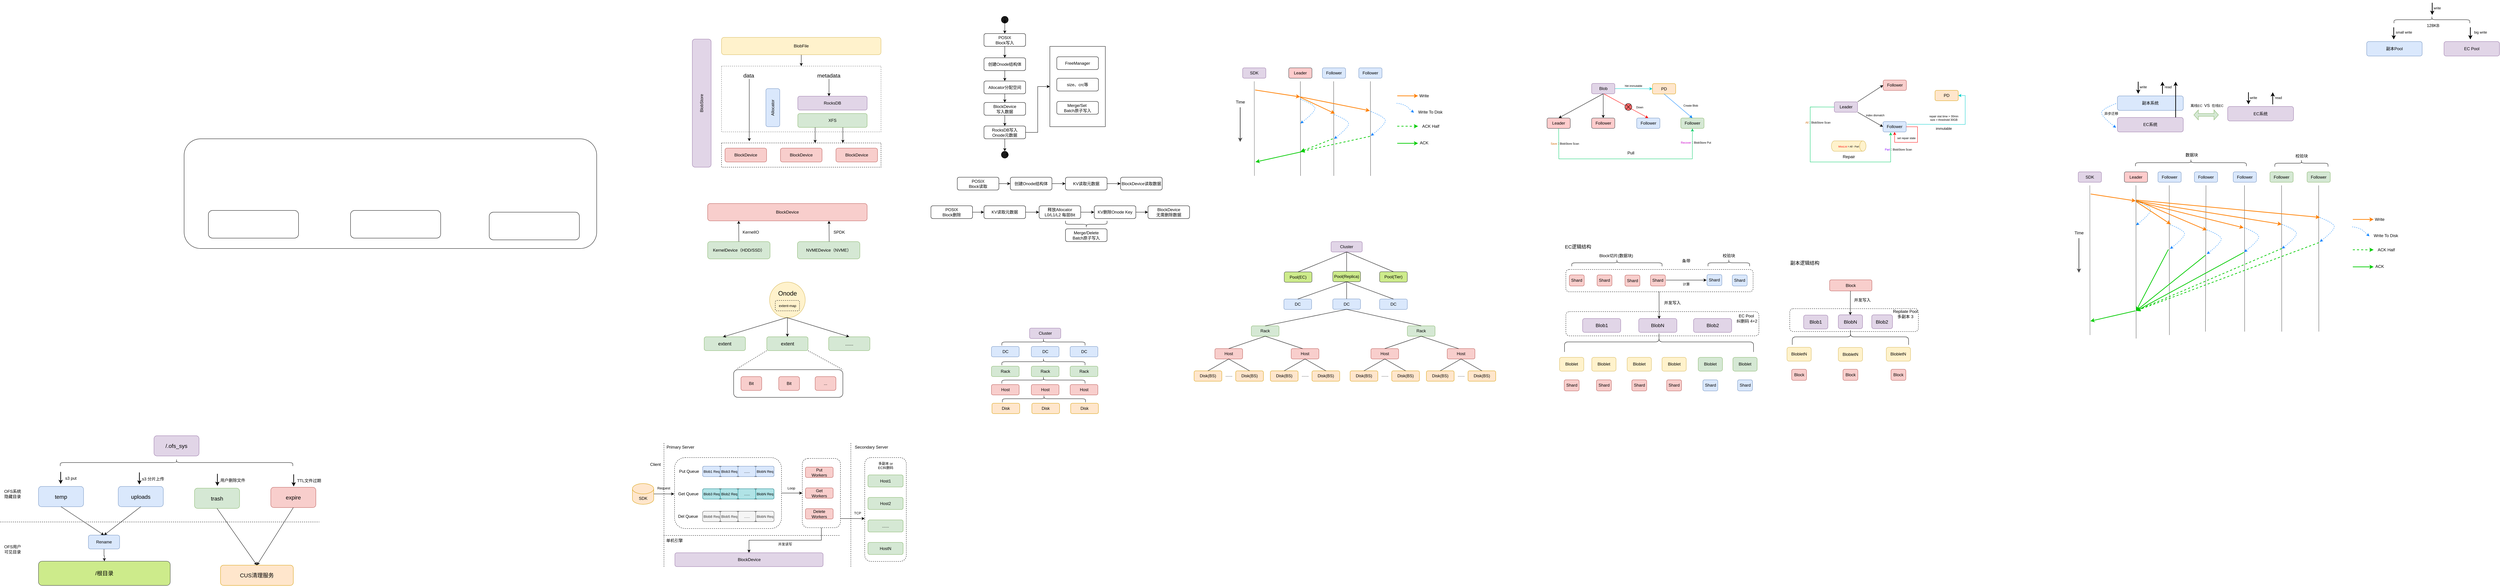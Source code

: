 <mxfile version="24.7.1" type="github">
  <diagram name="第 1 页" id="hEk644xWBqWTwLnJDk1-">
    <mxGraphModel dx="4868" dy="1922" grid="0" gridSize="10" guides="1" tooltips="1" connect="1" arrows="1" fold="1" page="0" pageScale="1" pageWidth="827" pageHeight="1169" math="0" shadow="0">
      <root>
        <mxCell id="0" />
        <mxCell id="1" parent="0" />
        <mxCell id="mA4usco_O7YDniZOFgtf-1" value="BlockDevice" style="rounded=1;whiteSpace=wrap;html=1;fillColor=#f8cecc;strokeColor=#b85450;" parent="1" vertex="1">
          <mxGeometry x="280" y="400" width="120" height="40" as="geometry" />
        </mxCell>
        <mxCell id="mA4usco_O7YDniZOFgtf-3" value="BlockDevice" style="rounded=1;whiteSpace=wrap;html=1;fillColor=#f8cecc;strokeColor=#b85450;" parent="1" vertex="1">
          <mxGeometry x="440" y="400" width="120" height="40" as="geometry" />
        </mxCell>
        <mxCell id="mA4usco_O7YDniZOFgtf-4" value="BlockDevice" style="rounded=1;whiteSpace=wrap;html=1;fillColor=#f8cecc;strokeColor=#b85450;" parent="1" vertex="1">
          <mxGeometry x="600" y="400" width="120" height="40" as="geometry" />
        </mxCell>
        <mxCell id="mA4usco_O7YDniZOFgtf-5" value="" style="rounded=0;whiteSpace=wrap;html=1;fillColor=none;dashed=1;" parent="1" vertex="1">
          <mxGeometry x="270" y="385" width="460" height="70" as="geometry" />
        </mxCell>
        <mxCell id="mA4usco_O7YDniZOFgtf-6" value="" style="endArrow=classic;html=1;rounded=0;" parent="1" edge="1">
          <mxGeometry width="50" height="50" relative="1" as="geometry">
            <mxPoint x="350" y="200" as="sourcePoint" />
            <mxPoint x="350" y="380" as="targetPoint" />
          </mxGeometry>
        </mxCell>
        <mxCell id="mA4usco_O7YDniZOFgtf-7" value="Allocator" style="rounded=1;whiteSpace=wrap;html=1;fillColor=#dae8fc;strokeColor=#6c8ebf;rotation=-90;" parent="1" vertex="1">
          <mxGeometry x="363" y="263" width="110" height="40" as="geometry" />
        </mxCell>
        <mxCell id="mA4usco_O7YDniZOFgtf-9" value="RocksDB" style="rounded=1;whiteSpace=wrap;html=1;fillColor=#e1d5e7;strokeColor=#9673a6;" parent="1" vertex="1">
          <mxGeometry x="490" y="250" width="200" height="40" as="geometry" />
        </mxCell>
        <mxCell id="mA4usco_O7YDniZOFgtf-10" value="XFS" style="rounded=1;whiteSpace=wrap;html=1;fillColor=#d5e8d4;strokeColor=#82b366;" parent="1" vertex="1">
          <mxGeometry x="490" y="300" width="200" height="40" as="geometry" />
        </mxCell>
        <mxCell id="mA4usco_O7YDniZOFgtf-13" value="" style="endArrow=classic;html=1;rounded=0;" parent="1" edge="1">
          <mxGeometry width="50" height="50" relative="1" as="geometry">
            <mxPoint x="540" y="340" as="sourcePoint" />
            <mxPoint x="540" y="385" as="targetPoint" />
          </mxGeometry>
        </mxCell>
        <mxCell id="mA4usco_O7YDniZOFgtf-14" value="" style="endArrow=classic;html=1;rounded=0;" parent="1" edge="1">
          <mxGeometry width="50" height="50" relative="1" as="geometry">
            <mxPoint x="620" y="340" as="sourcePoint" />
            <mxPoint x="620" y="385" as="targetPoint" />
          </mxGeometry>
        </mxCell>
        <mxCell id="mA4usco_O7YDniZOFgtf-15" value="" style="endArrow=classic;html=1;rounded=0;" parent="1" edge="1">
          <mxGeometry width="50" height="50" relative="1" as="geometry">
            <mxPoint x="580" y="200" as="sourcePoint" />
            <mxPoint x="580" y="250" as="targetPoint" />
          </mxGeometry>
        </mxCell>
        <mxCell id="mA4usco_O7YDniZOFgtf-16" value="metadata" style="text;html=1;align=center;verticalAlign=middle;resizable=0;points=[];autosize=1;strokeColor=none;fillColor=none;fontSize=16;" parent="1" vertex="1">
          <mxGeometry x="534" y="175" width="90" height="30" as="geometry" />
        </mxCell>
        <mxCell id="mA4usco_O7YDniZOFgtf-17" value="data" style="text;html=1;align=center;verticalAlign=middle;resizable=0;points=[];autosize=1;strokeColor=none;fillColor=none;fontSize=16;" parent="1" vertex="1">
          <mxGeometry x="323" y="175" width="50" height="30" as="geometry" />
        </mxCell>
        <mxCell id="mA4usco_O7YDniZOFgtf-18" value="" style="rounded=0;whiteSpace=wrap;html=1;fillColor=none;dashed=1;fontColor=#333333;strokeColor=#666666;" parent="1" vertex="1">
          <mxGeometry x="270" y="163" width="460" height="190" as="geometry" />
        </mxCell>
        <mxCell id="mA4usco_O7YDniZOFgtf-21" value="" style="edgeStyle=orthogonalEdgeStyle;rounded=0;orthogonalLoop=1;jettySize=auto;html=1;" parent="1" source="mA4usco_O7YDniZOFgtf-19" target="mA4usco_O7YDniZOFgtf-18" edge="1">
          <mxGeometry relative="1" as="geometry" />
        </mxCell>
        <mxCell id="mA4usco_O7YDniZOFgtf-19" value="BlobFile" style="rounded=1;whiteSpace=wrap;html=1;fillColor=#fff2cc;strokeColor=#d6b656;" parent="1" vertex="1">
          <mxGeometry x="270" y="80" width="460" height="50" as="geometry" />
        </mxCell>
        <mxCell id="mA4usco_O7YDniZOFgtf-42" value="BlobStore" style="rounded=1;whiteSpace=wrap;html=1;rotation=-90;fillColor=#e1d5e7;strokeColor=#9673a6;" parent="1" vertex="1">
          <mxGeometry x="27.88" y="242.88" width="370" height="54.25" as="geometry" />
        </mxCell>
        <mxCell id="uBYIenyCoJej_w_-4nAD-5" value="BlockDevice" style="rounded=1;whiteSpace=wrap;html=1;fillColor=#f8cecc;strokeColor=#b85450;" parent="1" vertex="1">
          <mxGeometry x="230" y="560" width="460" height="50" as="geometry" />
        </mxCell>
        <mxCell id="uBYIenyCoJej_w_-4nAD-6" value="KernelDevice（HDD/SSD）" style="rounded=1;whiteSpace=wrap;html=1;fillColor=#d5e8d4;strokeColor=#82b366;" parent="1" vertex="1">
          <mxGeometry x="230" y="670" width="180" height="50" as="geometry" />
        </mxCell>
        <mxCell id="uBYIenyCoJej_w_-4nAD-7" value="NVMEDevice（NVME）" style="rounded=1;whiteSpace=wrap;html=1;fillColor=#d5e8d4;strokeColor=#82b366;" parent="1" vertex="1">
          <mxGeometry x="489" y="670" width="180" height="50" as="geometry" />
        </mxCell>
        <mxCell id="uBYIenyCoJej_w_-4nAD-12" value="" style="endArrow=classic;html=1;rounded=0;" parent="1" edge="1">
          <mxGeometry width="50" height="50" relative="1" as="geometry">
            <mxPoint x="320" y="670" as="sourcePoint" />
            <mxPoint x="319.5" y="610" as="targetPoint" />
          </mxGeometry>
        </mxCell>
        <mxCell id="uBYIenyCoJej_w_-4nAD-13" value="KernelIO" style="text;html=1;align=center;verticalAlign=middle;resizable=0;points=[];autosize=1;strokeColor=none;fillColor=none;" parent="1" vertex="1">
          <mxGeometry x="321" y="630" width="65" height="26" as="geometry" />
        </mxCell>
        <mxCell id="uBYIenyCoJej_w_-4nAD-14" value="" style="endArrow=classic;html=1;rounded=0;" parent="1" edge="1">
          <mxGeometry width="50" height="50" relative="1" as="geometry">
            <mxPoint x="580.5" y="670" as="sourcePoint" />
            <mxPoint x="580" y="610" as="targetPoint" />
          </mxGeometry>
        </mxCell>
        <mxCell id="uBYIenyCoJej_w_-4nAD-15" value="SPDK" style="text;html=1;align=center;verticalAlign=middle;resizable=0;points=[];autosize=1;strokeColor=none;fillColor=none;" parent="1" vertex="1">
          <mxGeometry x="579" y="628" width="60" height="30" as="geometry" />
        </mxCell>
        <mxCell id="uBYIenyCoJej_w_-4nAD-18" value="" style="ellipse;whiteSpace=wrap;html=1;aspect=fixed;fillColor=#fff2cc;strokeColor=#d6b656;" parent="1" vertex="1">
          <mxGeometry x="408.5" y="787" width="103" height="103" as="geometry" />
        </mxCell>
        <mxCell id="uBYIenyCoJej_w_-4nAD-19" value="extent-map" style="text;html=1;align=center;verticalAlign=middle;resizable=0;points=[];autosize=1;strokeColor=default;fillColor=none;dashed=1;fontSize=10;rounded=1;" parent="1" vertex="1">
          <mxGeometry x="425" y="840" width="70" height="30" as="geometry" />
        </mxCell>
        <mxCell id="uBYIenyCoJej_w_-4nAD-21" value="extent" style="rounded=1;whiteSpace=wrap;html=1;fontSize=14;fillColor=#d5e8d4;strokeColor=#82b366;" parent="1" vertex="1">
          <mxGeometry x="220" y="945" width="119" height="40" as="geometry" />
        </mxCell>
        <mxCell id="uBYIenyCoJej_w_-4nAD-22" value="extent" style="rounded=1;whiteSpace=wrap;html=1;fontSize=14;fillColor=#d5e8d4;strokeColor=#82b366;" parent="1" vertex="1">
          <mxGeometry x="400.5" y="945" width="119" height="40" as="geometry" />
        </mxCell>
        <mxCell id="uBYIenyCoJej_w_-4nAD-23" value="......" style="rounded=1;whiteSpace=wrap;html=1;fontSize=14;fillColor=#d5e8d4;strokeColor=#82b366;" parent="1" vertex="1">
          <mxGeometry x="579" y="945" width="119" height="40" as="geometry" />
        </mxCell>
        <mxCell id="uBYIenyCoJej_w_-4nAD-24" value="" style="endArrow=classic;html=1;rounded=0;entryX=0.454;entryY=0.013;entryDx=0;entryDy=0;entryPerimeter=0;" parent="1" target="uBYIenyCoJej_w_-4nAD-21" edge="1">
          <mxGeometry width="50" height="50" relative="1" as="geometry">
            <mxPoint x="460" y="889" as="sourcePoint" />
            <mxPoint x="530" y="800" as="targetPoint" />
          </mxGeometry>
        </mxCell>
        <mxCell id="uBYIenyCoJej_w_-4nAD-25" value="" style="endArrow=classic;html=1;rounded=0;exitX=0.5;exitY=1;exitDx=0;exitDy=0;" parent="1" source="uBYIenyCoJej_w_-4nAD-18" target="uBYIenyCoJej_w_-4nAD-22" edge="1">
          <mxGeometry width="50" height="50" relative="1" as="geometry">
            <mxPoint x="480" y="850" as="sourcePoint" />
            <mxPoint x="530" y="800" as="targetPoint" />
          </mxGeometry>
        </mxCell>
        <mxCell id="uBYIenyCoJej_w_-4nAD-26" value="" style="endArrow=classic;html=1;rounded=0;entryX=0.5;entryY=0;entryDx=0;entryDy=0;exitX=0.5;exitY=1;exitDx=0;exitDy=0;" parent="1" source="uBYIenyCoJej_w_-4nAD-18" target="uBYIenyCoJej_w_-4nAD-23" edge="1">
          <mxGeometry width="50" height="50" relative="1" as="geometry">
            <mxPoint x="480" y="850" as="sourcePoint" />
            <mxPoint x="530" y="800" as="targetPoint" />
          </mxGeometry>
        </mxCell>
        <mxCell id="uBYIenyCoJej_w_-4nAD-27" value="" style="rounded=1;whiteSpace=wrap;html=1;fillColor=none;" parent="1" vertex="1">
          <mxGeometry x="305" y="1040" width="315" height="80" as="geometry" />
        </mxCell>
        <mxCell id="uBYIenyCoJej_w_-4nAD-28" style="edgeStyle=orthogonalEdgeStyle;rounded=0;orthogonalLoop=1;jettySize=auto;html=1;exitX=0.5;exitY=1;exitDx=0;exitDy=0;" parent="1" source="uBYIenyCoJej_w_-4nAD-27" target="uBYIenyCoJej_w_-4nAD-27" edge="1">
          <mxGeometry relative="1" as="geometry" />
        </mxCell>
        <mxCell id="uBYIenyCoJej_w_-4nAD-29" value="Bit" style="rounded=1;whiteSpace=wrap;html=1;fillColor=#f8cecc;strokeColor=#b85450;" parent="1" vertex="1">
          <mxGeometry x="326" y="1060" width="60" height="40" as="geometry" />
        </mxCell>
        <mxCell id="uBYIenyCoJej_w_-4nAD-30" value="Bit" style="rounded=1;whiteSpace=wrap;html=1;fillColor=#f8cecc;strokeColor=#b85450;" parent="1" vertex="1">
          <mxGeometry x="435" y="1060" width="60" height="40" as="geometry" />
        </mxCell>
        <mxCell id="uBYIenyCoJej_w_-4nAD-31" value="..." style="rounded=1;whiteSpace=wrap;html=1;fillColor=#f8cecc;strokeColor=#b85450;" parent="1" vertex="1">
          <mxGeometry x="540" y="1060" width="60" height="40" as="geometry" />
        </mxCell>
        <mxCell id="uBYIenyCoJej_w_-4nAD-32" value="" style="endArrow=none;html=1;rounded=0;entryX=0.025;entryY=-0.019;entryDx=0;entryDy=0;entryPerimeter=0;exitX=0;exitY=1;exitDx=0;exitDy=0;dashed=1;" parent="1" source="uBYIenyCoJej_w_-4nAD-22" target="uBYIenyCoJej_w_-4nAD-27" edge="1">
          <mxGeometry width="50" height="50" relative="1" as="geometry">
            <mxPoint x="480" y="850" as="sourcePoint" />
            <mxPoint x="530" y="800" as="targetPoint" />
          </mxGeometry>
        </mxCell>
        <mxCell id="uBYIenyCoJej_w_-4nAD-33" value="" style="endArrow=none;html=1;rounded=0;entryX=1;entryY=0;entryDx=0;entryDy=0;exitX=1;exitY=1;exitDx=0;exitDy=0;dashed=1;" parent="1" source="uBYIenyCoJej_w_-4nAD-22" target="uBYIenyCoJej_w_-4nAD-27" edge="1">
          <mxGeometry width="50" height="50" relative="1" as="geometry">
            <mxPoint x="480" y="850" as="sourcePoint" />
            <mxPoint x="530" y="800" as="targetPoint" />
          </mxGeometry>
        </mxCell>
        <mxCell id="uBYIenyCoJej_w_-4nAD-34" value="Onode" style="text;html=1;align=center;verticalAlign=middle;resizable=0;points=[];autosize=1;strokeColor=none;fillColor=none;fontSize=18;" parent="1" vertex="1">
          <mxGeometry x="420" y="800" width="80" height="40" as="geometry" />
        </mxCell>
        <mxCell id="uBYIenyCoJej_w_-4nAD-37" value="" style="edgeStyle=orthogonalEdgeStyle;rounded=0;orthogonalLoop=1;jettySize=auto;html=1;" parent="1" source="uBYIenyCoJej_w_-4nAD-35" target="uBYIenyCoJej_w_-4nAD-36" edge="1">
          <mxGeometry relative="1" as="geometry" />
        </mxCell>
        <mxCell id="uBYIenyCoJej_w_-4nAD-35" value="POSIX&lt;div&gt;Block写入&lt;/div&gt;" style="rounded=1;whiteSpace=wrap;html=1;fillColor=none;" parent="1" vertex="1">
          <mxGeometry x="1027" y="69.01" width="120" height="37" as="geometry" />
        </mxCell>
        <mxCell id="uBYIenyCoJej_w_-4nAD-41" value="" style="edgeStyle=orthogonalEdgeStyle;rounded=0;orthogonalLoop=1;jettySize=auto;html=1;" parent="1" source="uBYIenyCoJej_w_-4nAD-36" target="uBYIenyCoJej_w_-4nAD-40" edge="1">
          <mxGeometry relative="1" as="geometry" />
        </mxCell>
        <mxCell id="uBYIenyCoJej_w_-4nAD-36" value="创建Onode结构体" style="rounded=1;whiteSpace=wrap;html=1;fillColor=none;" parent="1" vertex="1">
          <mxGeometry x="1027" y="139.01" width="120" height="37" as="geometry" />
        </mxCell>
        <mxCell id="uBYIenyCoJej_w_-4nAD-43" value="" style="edgeStyle=orthogonalEdgeStyle;rounded=0;orthogonalLoop=1;jettySize=auto;html=1;" parent="1" source="uBYIenyCoJej_w_-4nAD-38" target="uBYIenyCoJej_w_-4nAD-39" edge="1">
          <mxGeometry relative="1" as="geometry" />
        </mxCell>
        <mxCell id="uBYIenyCoJej_w_-4nAD-38" value="BlockDevice&lt;div&gt;写入数据&lt;/div&gt;" style="rounded=1;whiteSpace=wrap;html=1;fillColor=none;" parent="1" vertex="1">
          <mxGeometry x="1027" y="268.01" width="120" height="37" as="geometry" />
        </mxCell>
        <mxCell id="uBYIenyCoJej_w_-4nAD-50" value="" style="edgeStyle=orthogonalEdgeStyle;rounded=0;orthogonalLoop=1;jettySize=auto;html=1;" parent="1" source="uBYIenyCoJej_w_-4nAD-39" target="uBYIenyCoJej_w_-4nAD-49" edge="1">
          <mxGeometry relative="1" as="geometry" />
        </mxCell>
        <mxCell id="uBYIenyCoJej_w_-4nAD-56" value="" style="edgeStyle=orthogonalEdgeStyle;rounded=0;orthogonalLoop=1;jettySize=auto;html=1;" parent="1" source="uBYIenyCoJej_w_-4nAD-39" target="uBYIenyCoJej_w_-4nAD-55" edge="1">
          <mxGeometry relative="1" as="geometry" />
        </mxCell>
        <mxCell id="uBYIenyCoJej_w_-4nAD-39" value="RocksDB写入&lt;div&gt;Onode元数据&lt;/div&gt;" style="rounded=1;whiteSpace=wrap;html=1;fillColor=none;" parent="1" vertex="1">
          <mxGeometry x="1027" y="336.01" width="120" height="37" as="geometry" />
        </mxCell>
        <mxCell id="uBYIenyCoJej_w_-4nAD-42" value="" style="edgeStyle=orthogonalEdgeStyle;rounded=0;orthogonalLoop=1;jettySize=auto;html=1;" parent="1" source="uBYIenyCoJej_w_-4nAD-40" target="uBYIenyCoJej_w_-4nAD-38" edge="1">
          <mxGeometry relative="1" as="geometry" />
        </mxCell>
        <mxCell id="uBYIenyCoJej_w_-4nAD-40" value="Allocator分配空间" style="rounded=1;whiteSpace=wrap;html=1;fillColor=none;" parent="1" vertex="1">
          <mxGeometry x="1027" y="206.01" width="120" height="37" as="geometry" />
        </mxCell>
        <mxCell id="uBYIenyCoJej_w_-4nAD-48" style="edgeStyle=orthogonalEdgeStyle;rounded=0;orthogonalLoop=1;jettySize=auto;html=1;exitX=0.5;exitY=1;exitDx=0;exitDy=0;entryX=0.5;entryY=0;entryDx=0;entryDy=0;" parent="1" source="uBYIenyCoJej_w_-4nAD-44" target="uBYIenyCoJej_w_-4nAD-35" edge="1">
          <mxGeometry relative="1" as="geometry" />
        </mxCell>
        <mxCell id="uBYIenyCoJej_w_-4nAD-44" value="" style="ellipse;whiteSpace=wrap;html=1;aspect=fixed;fillColor=#1A1A1A;" parent="1" vertex="1">
          <mxGeometry x="1077" y="19.01" width="20" height="20" as="geometry" />
        </mxCell>
        <mxCell id="uBYIenyCoJej_w_-4nAD-45" style="edgeStyle=orthogonalEdgeStyle;rounded=0;orthogonalLoop=1;jettySize=auto;html=1;exitX=0.5;exitY=0;exitDx=0;exitDy=0;entryX=0.5;entryY=1;entryDx=0;entryDy=0;" parent="1" source="uBYIenyCoJej_w_-4nAD-44" target="uBYIenyCoJej_w_-4nAD-44" edge="1">
          <mxGeometry relative="1" as="geometry">
            <Array as="points">
              <mxPoint x="1087" y="39.01" />
              <mxPoint x="1087" y="39.01" />
            </Array>
          </mxGeometry>
        </mxCell>
        <mxCell id="uBYIenyCoJej_w_-4nAD-49" value="" style="ellipse;whiteSpace=wrap;html=1;aspect=fixed;fillColor=#1A1A1A;" parent="1" vertex="1">
          <mxGeometry x="1077" y="409.01" width="20" height="20" as="geometry" />
        </mxCell>
        <mxCell id="uBYIenyCoJej_w_-4nAD-51" style="edgeStyle=orthogonalEdgeStyle;rounded=0;orthogonalLoop=1;jettySize=auto;html=1;exitX=1;exitY=1;exitDx=0;exitDy=0;entryX=1;entryY=0;entryDx=0;entryDy=0;" parent="1" source="uBYIenyCoJej_w_-4nAD-49" target="uBYIenyCoJej_w_-4nAD-49" edge="1">
          <mxGeometry relative="1" as="geometry" />
        </mxCell>
        <mxCell id="uBYIenyCoJej_w_-4nAD-52" value="FreeManager" style="rounded=1;whiteSpace=wrap;html=1;fillColor=none;" parent="1" vertex="1">
          <mxGeometry x="1237" y="136.01" width="120" height="37" as="geometry" />
        </mxCell>
        <mxCell id="uBYIenyCoJej_w_-4nAD-53" value="size、crc等" style="rounded=1;whiteSpace=wrap;html=1;fillColor=none;" parent="1" vertex="1">
          <mxGeometry x="1237" y="198.01" width="120" height="37" as="geometry" />
        </mxCell>
        <mxCell id="uBYIenyCoJej_w_-4nAD-54" value="Merge/Set&amp;nbsp;&lt;div&gt;Batch原子写入&lt;/div&gt;" style="rounded=1;whiteSpace=wrap;html=1;fillColor=none;" parent="1" vertex="1">
          <mxGeometry x="1237" y="265.01" width="120" height="37" as="geometry" />
        </mxCell>
        <mxCell id="uBYIenyCoJej_w_-4nAD-55" value="" style="rounded=0;whiteSpace=wrap;html=1;fillColor=none;" parent="1" vertex="1">
          <mxGeometry x="1217" y="106.01" width="160" height="232" as="geometry" />
        </mxCell>
        <mxCell id="uBYIenyCoJej_w_-4nAD-61" value="" style="edgeStyle=orthogonalEdgeStyle;rounded=0;orthogonalLoop=1;jettySize=auto;html=1;" parent="1" source="uBYIenyCoJej_w_-4nAD-57" target="uBYIenyCoJej_w_-4nAD-58" edge="1">
          <mxGeometry relative="1" as="geometry" />
        </mxCell>
        <mxCell id="uBYIenyCoJej_w_-4nAD-57" value="POSIX&lt;div&gt;Block读取&lt;/div&gt;" style="rounded=1;whiteSpace=wrap;html=1;fillColor=none;" parent="1" vertex="1">
          <mxGeometry x="950" y="484.01" width="120" height="37" as="geometry" />
        </mxCell>
        <mxCell id="uBYIenyCoJej_w_-4nAD-62" value="" style="edgeStyle=orthogonalEdgeStyle;rounded=0;orthogonalLoop=1;jettySize=auto;html=1;" parent="1" source="uBYIenyCoJej_w_-4nAD-58" target="uBYIenyCoJej_w_-4nAD-59" edge="1">
          <mxGeometry relative="1" as="geometry" />
        </mxCell>
        <mxCell id="uBYIenyCoJej_w_-4nAD-58" value="创建Onode结构体" style="rounded=1;whiteSpace=wrap;html=1;fillColor=none;" parent="1" vertex="1">
          <mxGeometry x="1103" y="484.01" width="120" height="37" as="geometry" />
        </mxCell>
        <mxCell id="uBYIenyCoJej_w_-4nAD-63" value="" style="edgeStyle=orthogonalEdgeStyle;rounded=0;orthogonalLoop=1;jettySize=auto;html=1;" parent="1" source="uBYIenyCoJej_w_-4nAD-59" target="uBYIenyCoJej_w_-4nAD-60" edge="1">
          <mxGeometry relative="1" as="geometry" />
        </mxCell>
        <mxCell id="uBYIenyCoJej_w_-4nAD-59" value="KV读取元数据" style="rounded=1;whiteSpace=wrap;html=1;fillColor=none;" parent="1" vertex="1">
          <mxGeometry x="1262" y="484.01" width="120" height="37" as="geometry" />
        </mxCell>
        <mxCell id="uBYIenyCoJej_w_-4nAD-60" value="BlockDevice读取数据" style="rounded=1;whiteSpace=wrap;html=1;fillColor=none;" parent="1" vertex="1">
          <mxGeometry x="1421" y="484.01" width="120" height="37" as="geometry" />
        </mxCell>
        <mxCell id="qF25KTgNBB7xR8GcAoYN-1" value="Cluster" style="rounded=1;whiteSpace=wrap;html=1;fillColor=#e1d5e7;strokeColor=#9673a6;" parent="1" vertex="1">
          <mxGeometry x="1158.5" y="920" width="90" height="30" as="geometry" />
        </mxCell>
        <mxCell id="qF25KTgNBB7xR8GcAoYN-2" value="DC" style="rounded=1;whiteSpace=wrap;html=1;fillColor=#dae8fc;strokeColor=#6c8ebf;" parent="1" vertex="1">
          <mxGeometry x="1048.5" y="973" width="80" height="30" as="geometry" />
        </mxCell>
        <mxCell id="qF25KTgNBB7xR8GcAoYN-4" value="DC" style="rounded=1;whiteSpace=wrap;html=1;fillColor=#dae8fc;strokeColor=#6c8ebf;" parent="1" vertex="1">
          <mxGeometry x="1163.5" y="973" width="80" height="30" as="geometry" />
        </mxCell>
        <mxCell id="qF25KTgNBB7xR8GcAoYN-5" value="DC" style="rounded=1;whiteSpace=wrap;html=1;fillColor=#dae8fc;strokeColor=#6c8ebf;" parent="1" vertex="1">
          <mxGeometry x="1275.5" y="973" width="80" height="30" as="geometry" />
        </mxCell>
        <mxCell id="qF25KTgNBB7xR8GcAoYN-6" value="" style="shape=curlyBracket;whiteSpace=wrap;html=1;rounded=1;labelPosition=left;verticalLabelPosition=middle;align=right;verticalAlign=middle;rotation=90;" parent="1" vertex="1">
          <mxGeometry x="1188.5" y="840" width="20" height="240" as="geometry" />
        </mxCell>
        <mxCell id="qF25KTgNBB7xR8GcAoYN-7" value="Rack" style="rounded=1;whiteSpace=wrap;html=1;fillColor=#d5e8d4;strokeColor=#82b366;" parent="1" vertex="1">
          <mxGeometry x="1048.5" y="1030" width="80" height="30" as="geometry" />
        </mxCell>
        <mxCell id="qF25KTgNBB7xR8GcAoYN-8" value="Rack" style="rounded=1;whiteSpace=wrap;html=1;fillColor=#d5e8d4;strokeColor=#82b366;" parent="1" vertex="1">
          <mxGeometry x="1163.5" y="1030" width="80" height="30" as="geometry" />
        </mxCell>
        <mxCell id="qF25KTgNBB7xR8GcAoYN-9" value="Rack" style="rounded=1;whiteSpace=wrap;html=1;fillColor=#d5e8d4;strokeColor=#82b366;" parent="1" vertex="1">
          <mxGeometry x="1275.5" y="1030" width="80" height="30" as="geometry" />
        </mxCell>
        <mxCell id="qF25KTgNBB7xR8GcAoYN-10" value="" style="shape=curlyBracket;whiteSpace=wrap;html=1;rounded=1;labelPosition=left;verticalLabelPosition=middle;align=right;verticalAlign=middle;rotation=90;" parent="1" vertex="1">
          <mxGeometry x="1188.5" y="897" width="20" height="240" as="geometry" />
        </mxCell>
        <mxCell id="qF25KTgNBB7xR8GcAoYN-11" value="Host" style="rounded=1;whiteSpace=wrap;html=1;fillColor=#f8cecc;strokeColor=#b85450;" parent="1" vertex="1">
          <mxGeometry x="1048.5" y="1083" width="80" height="30" as="geometry" />
        </mxCell>
        <mxCell id="qF25KTgNBB7xR8GcAoYN-12" value="Host" style="rounded=1;whiteSpace=wrap;html=1;fillColor=#f8cecc;strokeColor=#b85450;" parent="1" vertex="1">
          <mxGeometry x="1163.5" y="1083" width="80" height="30" as="geometry" />
        </mxCell>
        <mxCell id="qF25KTgNBB7xR8GcAoYN-13" value="Host" style="rounded=1;whiteSpace=wrap;html=1;fillColor=#f8cecc;strokeColor=#b85450;" parent="1" vertex="1">
          <mxGeometry x="1275.5" y="1083" width="80" height="30" as="geometry" />
        </mxCell>
        <mxCell id="qF25KTgNBB7xR8GcAoYN-14" value="" style="shape=curlyBracket;whiteSpace=wrap;html=1;rounded=1;labelPosition=left;verticalLabelPosition=middle;align=right;verticalAlign=middle;rotation=90;" parent="1" vertex="1">
          <mxGeometry x="1188.5" y="950" width="20" height="240" as="geometry" />
        </mxCell>
        <mxCell id="qF25KTgNBB7xR8GcAoYN-15" value="Disk" style="rounded=1;whiteSpace=wrap;html=1;fillColor=#ffe6cc;strokeColor=#d79b00;" parent="1" vertex="1">
          <mxGeometry x="1050" y="1137" width="80" height="30" as="geometry" />
        </mxCell>
        <mxCell id="qF25KTgNBB7xR8GcAoYN-16" value="Disk" style="rounded=1;whiteSpace=wrap;html=1;fillColor=#ffe6cc;strokeColor=#d79b00;" parent="1" vertex="1">
          <mxGeometry x="1165" y="1137" width="80" height="30" as="geometry" />
        </mxCell>
        <mxCell id="qF25KTgNBB7xR8GcAoYN-17" value="Disk" style="rounded=1;whiteSpace=wrap;html=1;fillColor=#ffe6cc;strokeColor=#d79b00;" parent="1" vertex="1">
          <mxGeometry x="1277" y="1137" width="80" height="30" as="geometry" />
        </mxCell>
        <mxCell id="qF25KTgNBB7xR8GcAoYN-18" value="" style="shape=curlyBracket;whiteSpace=wrap;html=1;rounded=1;labelPosition=left;verticalLabelPosition=middle;align=right;verticalAlign=middle;rotation=90;" parent="1" vertex="1">
          <mxGeometry x="1190" y="1004" width="20" height="240" as="geometry" />
        </mxCell>
        <mxCell id="qF25KTgNBB7xR8GcAoYN-19" value="" style="edgeStyle=orthogonalEdgeStyle;rounded=0;orthogonalLoop=1;jettySize=auto;html=1;" parent="1" source="qF25KTgNBB7xR8GcAoYN-20" target="qF25KTgNBB7xR8GcAoYN-22" edge="1">
          <mxGeometry relative="1" as="geometry" />
        </mxCell>
        <mxCell id="qF25KTgNBB7xR8GcAoYN-20" value="POSIX&lt;div&gt;Block删除&lt;/div&gt;" style="rounded=1;whiteSpace=wrap;html=1;fillColor=none;" parent="1" vertex="1">
          <mxGeometry x="874" y="566.5" width="120" height="37" as="geometry" />
        </mxCell>
        <mxCell id="qF25KTgNBB7xR8GcAoYN-21" value="" style="edgeStyle=orthogonalEdgeStyle;rounded=0;orthogonalLoop=1;jettySize=auto;html=1;" parent="1" source="qF25KTgNBB7xR8GcAoYN-22" target="qF25KTgNBB7xR8GcAoYN-24" edge="1">
          <mxGeometry relative="1" as="geometry" />
        </mxCell>
        <mxCell id="qF25KTgNBB7xR8GcAoYN-22" value="KV读取元数据" style="rounded=1;whiteSpace=wrap;html=1;fillColor=none;" parent="1" vertex="1">
          <mxGeometry x="1027" y="566.5" width="120" height="37" as="geometry" />
        </mxCell>
        <mxCell id="qF25KTgNBB7xR8GcAoYN-23" value="" style="edgeStyle=orthogonalEdgeStyle;rounded=0;orthogonalLoop=1;jettySize=auto;html=1;" parent="1" source="qF25KTgNBB7xR8GcAoYN-24" target="qF25KTgNBB7xR8GcAoYN-25" edge="1">
          <mxGeometry relative="1" as="geometry" />
        </mxCell>
        <mxCell id="qF25KTgNBB7xR8GcAoYN-24" value="释放Allocator&lt;div&gt;L0/L1/L2 每层Bit&lt;/div&gt;" style="rounded=1;whiteSpace=wrap;html=1;fillColor=none;" parent="1" vertex="1">
          <mxGeometry x="1186" y="566.5" width="120" height="37" as="geometry" />
        </mxCell>
        <mxCell id="qF25KTgNBB7xR8GcAoYN-30" value="" style="edgeStyle=orthogonalEdgeStyle;rounded=0;orthogonalLoop=1;jettySize=auto;html=1;" parent="1" source="qF25KTgNBB7xR8GcAoYN-25" target="qF25KTgNBB7xR8GcAoYN-27" edge="1">
          <mxGeometry relative="1" as="geometry" />
        </mxCell>
        <mxCell id="qF25KTgNBB7xR8GcAoYN-25" value="KV删除Onode Key" style="rounded=1;whiteSpace=wrap;html=1;fillColor=none;" parent="1" vertex="1">
          <mxGeometry x="1345" y="566.5" width="120" height="37" as="geometry" />
        </mxCell>
        <mxCell id="qF25KTgNBB7xR8GcAoYN-27" value="BlockDevice&lt;div&gt;无需删除数据&lt;/div&gt;" style="rounded=1;whiteSpace=wrap;html=1;fillColor=none;" parent="1" vertex="1">
          <mxGeometry x="1500" y="566.5" width="120" height="37" as="geometry" />
        </mxCell>
        <mxCell id="qF25KTgNBB7xR8GcAoYN-28" value="" style="shape=curlyBracket;whiteSpace=wrap;html=1;rounded=1;flipH=1;labelPosition=right;verticalLabelPosition=middle;align=left;verticalAlign=middle;rotation=90;" parent="1" vertex="1">
          <mxGeometry x="1312" y="560" width="20" height="120" as="geometry" />
        </mxCell>
        <mxCell id="qF25KTgNBB7xR8GcAoYN-29" value="Merge/Delete&lt;div&gt;Batch原子写入&lt;/div&gt;" style="rounded=1;whiteSpace=wrap;html=1;fillColor=none;" parent="1" vertex="1">
          <mxGeometry x="1262" y="633" width="120" height="37" as="geometry" />
        </mxCell>
        <mxCell id="u47Wq5W3U5I5WtXVGjhD-43" value="" style="edgeStyle=orthogonalEdgeStyle;rounded=0;orthogonalLoop=1;jettySize=auto;html=1;" parent="1" source="u47Wq5W3U5I5WtXVGjhD-3" target="u47Wq5W3U5I5WtXVGjhD-41" edge="1">
          <mxGeometry relative="1" as="geometry" />
        </mxCell>
        <mxCell id="u47Wq5W3U5I5WtXVGjhD-3" value="SDK" style="shape=cylinder3;whiteSpace=wrap;html=1;boundedLbl=1;backgroundOutline=1;size=15;fillColor=#ffe6cc;strokeColor=#d79b00;" parent="1" vertex="1">
          <mxGeometry x="13" y="1369" width="61.5" height="60" as="geometry" />
        </mxCell>
        <mxCell id="u47Wq5W3U5I5WtXVGjhD-4" value="Put&lt;br&gt;Workers" style="rounded=1;whiteSpace=wrap;html=1;fillColor=#f8cecc;strokeColor=#b85450;" parent="1" vertex="1">
          <mxGeometry x="512" y="1321.5" width="80" height="30" as="geometry" />
        </mxCell>
        <mxCell id="u47Wq5W3U5I5WtXVGjhD-5" value="&lt;div&gt;Get&lt;/div&gt;Workers" style="rounded=1;whiteSpace=wrap;html=1;fillColor=#f8cecc;strokeColor=#b85450;" parent="1" vertex="1">
          <mxGeometry x="512" y="1381.5" width="80" height="30" as="geometry" />
        </mxCell>
        <mxCell id="u47Wq5W3U5I5WtXVGjhD-6" value="&lt;div&gt;Delete&lt;/div&gt;Workers" style="rounded=1;whiteSpace=wrap;html=1;fillColor=#f8cecc;strokeColor=#b85450;" parent="1" vertex="1">
          <mxGeometry x="512" y="1441.5" width="80" height="30" as="geometry" />
        </mxCell>
        <mxCell id="u47Wq5W3U5I5WtXVGjhD-45" value="" style="edgeStyle=orthogonalEdgeStyle;rounded=0;orthogonalLoop=1;jettySize=auto;html=1;" parent="1" source="u47Wq5W3U5I5WtXVGjhD-7" target="u47Wq5W3U5I5WtXVGjhD-11" edge="1">
          <mxGeometry relative="1" as="geometry" />
        </mxCell>
        <mxCell id="u47Wq5W3U5I5WtXVGjhD-7" value="" style="rounded=1;whiteSpace=wrap;html=1;fillColor=none;dashed=1;" parent="1" vertex="1">
          <mxGeometry x="134.5" y="1294" width="308.5" height="205" as="geometry" />
        </mxCell>
        <mxCell id="u47Wq5W3U5I5WtXVGjhD-8" value="" style="rounded=1;whiteSpace=wrap;html=1;fillColor=none;" parent="1" vertex="1">
          <mxGeometry x="215.5" y="1319" width="206" height="30" as="geometry" />
        </mxCell>
        <mxCell id="u47Wq5W3U5I5WtXVGjhD-48" value="" style="edgeStyle=orthogonalEdgeStyle;rounded=0;orthogonalLoop=1;jettySize=auto;html=1;" parent="1" source="u47Wq5W3U5I5WtXVGjhD-11" target="u47Wq5W3U5I5WtXVGjhD-47" edge="1">
          <mxGeometry relative="1" as="geometry" />
        </mxCell>
        <mxCell id="u47Wq5W3U5I5WtXVGjhD-11" value="" style="rounded=1;whiteSpace=wrap;html=1;fillColor=none;dashed=1;" parent="1" vertex="1">
          <mxGeometry x="503" y="1296.5" width="110" height="200" as="geometry" />
        </mxCell>
        <mxCell id="u47Wq5W3U5I5WtXVGjhD-15" value="Blob1 Req" style="rounded=1;whiteSpace=wrap;html=1;fillColor=#dae8fc;fontSize=10;strokeColor=#6c8ebf;" parent="1" vertex="1">
          <mxGeometry x="215.5" y="1319" width="51" height="30" as="geometry" />
        </mxCell>
        <mxCell id="u47Wq5W3U5I5WtXVGjhD-17" value="Blob3 Req" style="rounded=1;whiteSpace=wrap;html=1;fillColor=#dae8fc;fontSize=10;strokeColor=#6c8ebf;" parent="1" vertex="1">
          <mxGeometry x="266.5" y="1319" width="51" height="30" as="geometry" />
        </mxCell>
        <mxCell id="u47Wq5W3U5I5WtXVGjhD-18" value="......" style="rounded=1;whiteSpace=wrap;html=1;fillColor=#dae8fc;fontSize=10;strokeColor=#6c8ebf;" parent="1" vertex="1">
          <mxGeometry x="317.5" y="1319" width="51" height="30" as="geometry" />
        </mxCell>
        <mxCell id="u47Wq5W3U5I5WtXVGjhD-19" value="BlobN Req" style="rounded=1;whiteSpace=wrap;html=1;fillColor=#dae8fc;fontSize=10;strokeColor=#6c8ebf;" parent="1" vertex="1">
          <mxGeometry x="368.5" y="1319" width="53" height="30" as="geometry" />
        </mxCell>
        <mxCell id="u47Wq5W3U5I5WtXVGjhD-30" value="" style="rounded=1;whiteSpace=wrap;html=1;fillColor=none;" parent="1" vertex="1">
          <mxGeometry x="215.5" y="1384" width="206" height="30" as="geometry" />
        </mxCell>
        <mxCell id="u47Wq5W3U5I5WtXVGjhD-31" value="Blob3 Req" style="rounded=1;whiteSpace=wrap;html=1;fillColor=#b0e3e6;fontSize=10;strokeColor=#0e8088;" parent="1" vertex="1">
          <mxGeometry x="215.5" y="1384" width="51" height="30" as="geometry" />
        </mxCell>
        <mxCell id="u47Wq5W3U5I5WtXVGjhD-32" value="Blob2 Req" style="rounded=1;whiteSpace=wrap;html=1;fillColor=#b0e3e6;fontSize=10;strokeColor=#0e8088;" parent="1" vertex="1">
          <mxGeometry x="266.5" y="1384" width="51" height="30" as="geometry" />
        </mxCell>
        <mxCell id="u47Wq5W3U5I5WtXVGjhD-33" value="......" style="rounded=1;whiteSpace=wrap;html=1;fillColor=#b0e3e6;fontSize=10;strokeColor=#0e8088;" parent="1" vertex="1">
          <mxGeometry x="317.5" y="1384" width="51" height="30" as="geometry" />
        </mxCell>
        <mxCell id="u47Wq5W3U5I5WtXVGjhD-34" value="BlobN Req" style="rounded=1;whiteSpace=wrap;html=1;fillColor=#b0e3e6;fontSize=10;strokeColor=#0e8088;" parent="1" vertex="1">
          <mxGeometry x="368.5" y="1384" width="53" height="30" as="geometry" />
        </mxCell>
        <mxCell id="u47Wq5W3U5I5WtXVGjhD-35" value="" style="rounded=1;whiteSpace=wrap;html=1;fillColor=none;" parent="1" vertex="1">
          <mxGeometry x="215.5" y="1449" width="206" height="30" as="geometry" />
        </mxCell>
        <mxCell id="u47Wq5W3U5I5WtXVGjhD-36" value="Blob8 Req" style="rounded=1;whiteSpace=wrap;html=1;fillColor=#f5f5f5;fontSize=10;strokeColor=#666666;fontColor=#333333;" parent="1" vertex="1">
          <mxGeometry x="215.5" y="1449" width="51" height="30" as="geometry" />
        </mxCell>
        <mxCell id="u47Wq5W3U5I5WtXVGjhD-37" value="Blob5 Req" style="rounded=1;whiteSpace=wrap;html=1;fillColor=#f5f5f5;fontSize=10;strokeColor=#666666;fontColor=#333333;" parent="1" vertex="1">
          <mxGeometry x="266.5" y="1449" width="51" height="30" as="geometry" />
        </mxCell>
        <mxCell id="u47Wq5W3U5I5WtXVGjhD-38" value="......" style="rounded=1;whiteSpace=wrap;html=1;fillColor=#f5f5f5;fontSize=10;fontColor=#333333;strokeColor=#666666;" parent="1" vertex="1">
          <mxGeometry x="317.5" y="1449" width="51" height="30" as="geometry" />
        </mxCell>
        <mxCell id="u47Wq5W3U5I5WtXVGjhD-39" value="BlobN Req" style="rounded=1;whiteSpace=wrap;html=1;fillColor=#f5f5f5;fontSize=10;fontColor=#333333;strokeColor=#666666;" parent="1" vertex="1">
          <mxGeometry x="368.5" y="1449" width="53" height="30" as="geometry" />
        </mxCell>
        <mxCell id="u47Wq5W3U5I5WtXVGjhD-40" value="Put Queue" style="text;html=1;align=center;verticalAlign=middle;resizable=0;points=[];autosize=1;strokeColor=none;fillColor=none;" parent="1" vertex="1">
          <mxGeometry x="135.5" y="1319" width="80" height="30" as="geometry" />
        </mxCell>
        <mxCell id="u47Wq5W3U5I5WtXVGjhD-41" value="Get Queue" style="text;html=1;align=center;verticalAlign=middle;resizable=0;points=[];autosize=1;strokeColor=none;fillColor=none;" parent="1" vertex="1">
          <mxGeometry x="133.5" y="1384" width="80" height="30" as="geometry" />
        </mxCell>
        <mxCell id="u47Wq5W3U5I5WtXVGjhD-42" value="Del Queue" style="text;html=1;align=center;verticalAlign=middle;resizable=0;points=[];autosize=1;strokeColor=none;fillColor=none;" parent="1" vertex="1">
          <mxGeometry x="133" y="1449" width="80" height="30" as="geometry" />
        </mxCell>
        <mxCell id="u47Wq5W3U5I5WtXVGjhD-44" value="&lt;font style=&quot;font-size: 10px;&quot;&gt;Request&lt;/font&gt;" style="text;html=1;align=center;verticalAlign=middle;resizable=0;points=[];autosize=1;strokeColor=none;fillColor=none;" parent="1" vertex="1">
          <mxGeometry x="73" y="1367" width="60" height="30" as="geometry" />
        </mxCell>
        <mxCell id="u47Wq5W3U5I5WtXVGjhD-46" value="" style="endArrow=none;html=1;rounded=0;dashed=1;" parent="1" edge="1">
          <mxGeometry width="50" height="50" relative="1" as="geometry">
            <mxPoint x="104" y="1609" as="sourcePoint" />
            <mxPoint x="104" y="1249" as="targetPoint" />
          </mxGeometry>
        </mxCell>
        <mxCell id="u47Wq5W3U5I5WtXVGjhD-47" value="BlockDevice" style="rounded=1;whiteSpace=wrap;html=1;fillColor=#e1d5e7;strokeColor=#9673a6;" parent="1" vertex="1">
          <mxGeometry x="135.5" y="1569" width="427.5" height="40" as="geometry" />
        </mxCell>
        <mxCell id="u47Wq5W3U5I5WtXVGjhD-49" value="Client" style="text;html=1;align=center;verticalAlign=middle;resizable=0;points=[];autosize=1;strokeColor=none;fillColor=none;" parent="1" vertex="1">
          <mxGeometry x="54" y="1299" width="50" height="30" as="geometry" />
        </mxCell>
        <mxCell id="u47Wq5W3U5I5WtXVGjhD-50" value="Primary Server" style="text;html=1;align=center;verticalAlign=middle;resizable=0;points=[];autosize=1;strokeColor=none;fillColor=none;" parent="1" vertex="1">
          <mxGeometry x="101" y="1249" width="100" height="30" as="geometry" />
        </mxCell>
        <mxCell id="u47Wq5W3U5I5WtXVGjhD-51" value="" style="endArrow=none;dashed=1;html=1;rounded=0;" parent="1" edge="1">
          <mxGeometry width="50" height="50" relative="1" as="geometry">
            <mxPoint x="103" y="1519" as="sourcePoint" />
            <mxPoint x="613" y="1519" as="targetPoint" />
          </mxGeometry>
        </mxCell>
        <mxCell id="u47Wq5W3U5I5WtXVGjhD-52" value="单机引擎" style="text;html=1;align=center;verticalAlign=middle;resizable=0;points=[];autosize=1;strokeColor=none;fillColor=none;" parent="1" vertex="1">
          <mxGeometry x="99" y="1519" width="70" height="30" as="geometry" />
        </mxCell>
        <mxCell id="u47Wq5W3U5I5WtXVGjhD-53" value="&lt;font style=&quot;font-size: 10px;&quot;&gt;并发读写&lt;/font&gt;" style="text;html=1;align=center;verticalAlign=middle;resizable=0;points=[];autosize=1;strokeColor=none;fillColor=none;" parent="1" vertex="1">
          <mxGeometry x="423" y="1529" width="60" height="30" as="geometry" />
        </mxCell>
        <mxCell id="u47Wq5W3U5I5WtXVGjhD-55" value="Host1" style="rounded=1;whiteSpace=wrap;html=1;fillColor=#d5e8d4;strokeColor=#82b366;" parent="1" vertex="1">
          <mxGeometry x="692.25" y="1344" width="101.5" height="35" as="geometry" />
        </mxCell>
        <mxCell id="u47Wq5W3U5I5WtXVGjhD-56" value="Host2" style="rounded=1;whiteSpace=wrap;html=1;fillColor=#d5e8d4;strokeColor=#82b366;" parent="1" vertex="1">
          <mxGeometry x="692.25" y="1409" width="101.5" height="35" as="geometry" />
        </mxCell>
        <mxCell id="u47Wq5W3U5I5WtXVGjhD-57" value="......" style="rounded=1;whiteSpace=wrap;html=1;fillColor=#d5e8d4;strokeColor=#82b366;" parent="1" vertex="1">
          <mxGeometry x="692.25" y="1474" width="101.5" height="35" as="geometry" />
        </mxCell>
        <mxCell id="u47Wq5W3U5I5WtXVGjhD-58" value="HostN" style="rounded=1;whiteSpace=wrap;html=1;fillColor=#d5e8d4;strokeColor=#82b366;" parent="1" vertex="1">
          <mxGeometry x="692.25" y="1539" width="101.5" height="35" as="geometry" />
        </mxCell>
        <mxCell id="u47Wq5W3U5I5WtXVGjhD-59" value="" style="rounded=1;whiteSpace=wrap;html=1;fillColor=none;dashed=1;" parent="1" vertex="1">
          <mxGeometry x="683" y="1294" width="120" height="300" as="geometry" />
        </mxCell>
        <mxCell id="u47Wq5W3U5I5WtXVGjhD-60" value="多副本 or&lt;div style=&quot;font-size: 10px;&quot;&gt;EC纠删码&lt;/div&gt;" style="text;html=1;align=center;verticalAlign=middle;resizable=0;points=[];autosize=1;strokeColor=none;fillColor=none;fontSize=10;" parent="1" vertex="1">
          <mxGeometry x="708" y="1296.5" width="70" height="40" as="geometry" />
        </mxCell>
        <mxCell id="u47Wq5W3U5I5WtXVGjhD-61" value="" style="endArrow=none;html=1;rounded=0;dashed=1;" parent="1" edge="1">
          <mxGeometry width="50" height="50" relative="1" as="geometry">
            <mxPoint x="643" y="1609" as="sourcePoint" />
            <mxPoint x="643" y="1249" as="targetPoint" />
          </mxGeometry>
        </mxCell>
        <mxCell id="u47Wq5W3U5I5WtXVGjhD-63" value="" style="endArrow=classic;html=1;rounded=0;entryX=0;entryY=0.587;entryDx=0;entryDy=0;entryPerimeter=0;exitX=1;exitY=0.868;exitDx=0;exitDy=0;exitPerimeter=0;" parent="1" source="u47Wq5W3U5I5WtXVGjhD-11" target="u47Wq5W3U5I5WtXVGjhD-59" edge="1">
          <mxGeometry width="50" height="50" relative="1" as="geometry">
            <mxPoint x="613" y="1470" as="sourcePoint" />
            <mxPoint x="513" y="1419" as="targetPoint" />
          </mxGeometry>
        </mxCell>
        <mxCell id="u47Wq5W3U5I5WtXVGjhD-65" value="TCP" style="text;html=1;align=center;verticalAlign=middle;resizable=0;points=[];autosize=1;strokeColor=none;fillColor=none;fontSize=10;" parent="1" vertex="1">
          <mxGeometry x="642" y="1439" width="40" height="30" as="geometry" />
        </mxCell>
        <mxCell id="u47Wq5W3U5I5WtXVGjhD-66" value="Loop" style="text;html=1;align=center;verticalAlign=middle;resizable=0;points=[];autosize=1;strokeColor=none;fillColor=none;fontSize=10;" parent="1" vertex="1">
          <mxGeometry x="446" y="1367" width="50" height="30" as="geometry" />
        </mxCell>
        <mxCell id="u47Wq5W3U5I5WtXVGjhD-67" value="Secondary Server" style="text;html=1;align=center;verticalAlign=middle;resizable=0;points=[];autosize=1;strokeColor=none;fillColor=none;" parent="1" vertex="1">
          <mxGeometry x="642" y="1249" width="120" height="30" as="geometry" />
        </mxCell>
        <mxCell id="u47Wq5W3U5I5WtXVGjhD-70" value="Shard" style="rounded=1;whiteSpace=wrap;html=1;fillColor=#f8cecc;strokeColor=#b85450;" parent="1" vertex="1">
          <mxGeometry x="2715.25" y="766.25" width="43" height="32" as="geometry" />
        </mxCell>
        <mxCell id="u47Wq5W3U5I5WtXVGjhD-71" value="Shard" style="rounded=1;whiteSpace=wrap;html=1;fillColor=#f8cecc;strokeColor=#b85450;" parent="1" vertex="1">
          <mxGeometry x="2795.25" y="766.25" width="43" height="32" as="geometry" />
        </mxCell>
        <mxCell id="u47Wq5W3U5I5WtXVGjhD-72" value="Shard" style="rounded=1;whiteSpace=wrap;html=1;fillColor=#f8cecc;strokeColor=#b85450;" parent="1" vertex="1">
          <mxGeometry x="2875.75" y="766.75" width="43" height="32" as="geometry" />
        </mxCell>
        <mxCell id="u47Wq5W3U5I5WtXVGjhD-73" value="Shard" style="rounded=1;whiteSpace=wrap;html=1;fillColor=#f8cecc;strokeColor=#b85450;" parent="1" vertex="1">
          <mxGeometry x="2949.25" y="766.25" width="43" height="32" as="geometry" />
        </mxCell>
        <mxCell id="u47Wq5W3U5I5WtXVGjhD-74" value="Shard" style="rounded=1;whiteSpace=wrap;html=1;fillColor=#dae8fc;strokeColor=#6c8ebf;" parent="1" vertex="1">
          <mxGeometry x="3112.25" y="765.25" width="43" height="32" as="geometry" />
        </mxCell>
        <mxCell id="u47Wq5W3U5I5WtXVGjhD-75" value="Shard" style="rounded=1;whiteSpace=wrap;html=1;fillColor=#dae8fc;strokeColor=#6c8ebf;" parent="1" vertex="1">
          <mxGeometry x="3185.25" y="766.25" width="43" height="32" as="geometry" />
        </mxCell>
        <mxCell id="u47Wq5W3U5I5WtXVGjhD-77" value="" style="endArrow=classic;html=1;rounded=0;entryX=0;entryY=0.5;entryDx=0;entryDy=0;" parent="1" edge="1">
          <mxGeometry width="50" height="50" relative="1" as="geometry">
            <mxPoint x="2994.25" y="781.25" as="sourcePoint" />
            <mxPoint x="3111.25" y="781.25" as="targetPoint" />
          </mxGeometry>
        </mxCell>
        <mxCell id="u47Wq5W3U5I5WtXVGjhD-78" value="计算" style="text;html=1;align=center;verticalAlign=middle;resizable=0;points=[];autosize=1;strokeColor=none;fillColor=none;fontSize=10;" parent="1" vertex="1">
          <mxGeometry x="3032.25" y="778.25" width="40" height="30" as="geometry" />
        </mxCell>
        <mxCell id="u47Wq5W3U5I5WtXVGjhD-79" value="" style="rounded=1;whiteSpace=wrap;html=1;fillColor=none;dashed=1;" parent="1" vertex="1">
          <mxGeometry x="2705.25" y="750.5" width="540" height="64.5" as="geometry" />
        </mxCell>
        <mxCell id="u47Wq5W3U5I5WtXVGjhD-80" value="" style="shape=curlyBracket;whiteSpace=wrap;html=1;rounded=1;labelPosition=left;verticalLabelPosition=middle;align=right;verticalAlign=middle;rotation=90;" parent="1" vertex="1">
          <mxGeometry x="3165.25" y="671.25" width="20" height="120" as="geometry" />
        </mxCell>
        <mxCell id="u47Wq5W3U5I5WtXVGjhD-81" value="校验块" style="text;html=1;align=center;verticalAlign=middle;resizable=0;points=[];autosize=1;strokeColor=none;fillColor=none;" parent="1" vertex="1">
          <mxGeometry x="3145.25" y="696.25" width="60" height="30" as="geometry" />
        </mxCell>
        <mxCell id="u47Wq5W3U5I5WtXVGjhD-82" value="" style="shape=curlyBracket;whiteSpace=wrap;html=1;rounded=1;labelPosition=left;verticalLabelPosition=middle;align=right;verticalAlign=middle;rotation=90;" parent="1" vertex="1">
          <mxGeometry x="2842.5" y="601.0" width="20" height="260.5" as="geometry" />
        </mxCell>
        <mxCell id="u47Wq5W3U5I5WtXVGjhD-83" value="Block切片(数据块)" style="text;html=1;align=center;verticalAlign=middle;resizable=0;points=[];autosize=1;strokeColor=none;fillColor=none;" parent="1" vertex="1">
          <mxGeometry x="2790.25" y="696.25" width="120" height="30" as="geometry" />
        </mxCell>
        <mxCell id="u47Wq5W3U5I5WtXVGjhD-84" value="条带" style="text;html=1;align=center;verticalAlign=middle;resizable=0;points=[];autosize=1;strokeColor=none;fillColor=none;" parent="1" vertex="1">
          <mxGeometry x="3027.25" y="711.25" width="50" height="30" as="geometry" />
        </mxCell>
        <mxCell id="u47Wq5W3U5I5WtXVGjhD-104" value="BlobN" style="rounded=1;whiteSpace=wrap;html=1;fillColor=#e1d5e7;fontSize=14;strokeColor=#9673a6;" parent="1" vertex="1">
          <mxGeometry x="3491" y="881.53" width="70" height="40" as="geometry" />
        </mxCell>
        <mxCell id="u47Wq5W3U5I5WtXVGjhD-106" value="BlobletN" style="rounded=1;whiteSpace=wrap;html=1;fillColor=#fff2cc;strokeColor=#d6b656;" parent="1" vertex="1">
          <mxGeometry x="3343" y="975.35" width="70" height="40" as="geometry" />
        </mxCell>
        <mxCell id="u47Wq5W3U5I5WtXVGjhD-107" value="BlobletN" style="rounded=1;whiteSpace=wrap;html=1;fillColor=#fff2cc;strokeColor=#d6b656;" parent="1" vertex="1">
          <mxGeometry x="3491" y="975.73" width="70" height="40" as="geometry" />
        </mxCell>
        <mxCell id="u47Wq5W3U5I5WtXVGjhD-108" value="BlobletN" style="rounded=1;whiteSpace=wrap;html=1;fillColor=#fff2cc;strokeColor=#d6b656;" parent="1" vertex="1">
          <mxGeometry x="3629.41" y="975.35" width="70" height="40" as="geometry" />
        </mxCell>
        <mxCell id="u47Wq5W3U5I5WtXVGjhD-112" value="" style="shape=curlyBracket;whiteSpace=wrap;html=1;rounded=1;labelPosition=left;verticalLabelPosition=middle;align=right;verticalAlign=middle;rotation=90;" parent="1" vertex="1">
          <mxGeometry x="3503.08" y="777.53" width="45.86" height="335.47" as="geometry" />
        </mxCell>
        <mxCell id="u47Wq5W3U5I5WtXVGjhD-113" value="&lt;div&gt;Repliate Pool&lt;/div&gt;多副本 3" style="text;html=1;align=center;verticalAlign=middle;resizable=0;points=[];autosize=1;strokeColor=none;fillColor=none;" parent="1" vertex="1">
          <mxGeometry x="3639" y="858.76" width="89" height="41" as="geometry" />
        </mxCell>
        <mxCell id="u47Wq5W3U5I5WtXVGjhD-116" value="Block" style="rounded=1;whiteSpace=wrap;html=1;fillColor=#f8cecc;strokeColor=#b85450;" parent="1" vertex="1">
          <mxGeometry x="3356.5" y="1038.89" width="43" height="32" as="geometry" />
        </mxCell>
        <mxCell id="u47Wq5W3U5I5WtXVGjhD-117" value="Block" style="rounded=1;whiteSpace=wrap;html=1;fillColor=#f8cecc;strokeColor=#b85450;" parent="1" vertex="1">
          <mxGeometry x="3504.5" y="1038.89" width="43" height="32" as="geometry" />
        </mxCell>
        <mxCell id="u47Wq5W3U5I5WtXVGjhD-118" value="Block" style="rounded=1;whiteSpace=wrap;html=1;fillColor=#f8cecc;strokeColor=#b85450;" parent="1" vertex="1">
          <mxGeometry x="3642.91" y="1038.89" width="43" height="32" as="geometry" />
        </mxCell>
        <mxCell id="u47Wq5W3U5I5WtXVGjhD-121" value="BlobN" style="rounded=1;whiteSpace=wrap;html=1;fillColor=#e1d5e7;fontSize=14;strokeColor=#9673a6;" parent="1" vertex="1">
          <mxGeometry x="2915.42" y="892.31" width="110" height="40" as="geometry" />
        </mxCell>
        <mxCell id="u47Wq5W3U5I5WtXVGjhD-122" value="Shard" style="rounded=1;whiteSpace=wrap;html=1;fillColor=#f8cecc;strokeColor=#b85450;" parent="1" vertex="1">
          <mxGeometry x="2700.5" y="1069.32" width="43" height="32" as="geometry" />
        </mxCell>
        <mxCell id="u47Wq5W3U5I5WtXVGjhD-123" value="Bloblet" style="rounded=1;whiteSpace=wrap;html=1;fillColor=#fff2cc;strokeColor=#d6b656;" parent="1" vertex="1">
          <mxGeometry x="2687" y="1004.32" width="70" height="40" as="geometry" />
        </mxCell>
        <mxCell id="u47Wq5W3U5I5WtXVGjhD-124" value="Bloblet" style="rounded=1;whiteSpace=wrap;html=1;fillColor=#fff2cc;strokeColor=#d6b656;" parent="1" vertex="1">
          <mxGeometry x="2780" y="1004.32" width="70" height="40" as="geometry" />
        </mxCell>
        <mxCell id="u47Wq5W3U5I5WtXVGjhD-125" value="Bloblet" style="rounded=1;whiteSpace=wrap;html=1;fillColor=#fff2cc;strokeColor=#d6b656;" parent="1" vertex="1">
          <mxGeometry x="2882" y="1004.32" width="70" height="40" as="geometry" />
        </mxCell>
        <mxCell id="u47Wq5W3U5I5WtXVGjhD-126" value="Bloblet" style="rounded=1;whiteSpace=wrap;html=1;fillColor=#fff2cc;strokeColor=#d6b656;" parent="1" vertex="1">
          <mxGeometry x="2982.5" y="1004.32" width="70" height="40" as="geometry" />
        </mxCell>
        <mxCell id="u47Wq5W3U5I5WtXVGjhD-127" value="Bloblet" style="rounded=1;whiteSpace=wrap;html=1;fillColor=#d5e8d4;strokeColor=#82b366;" parent="1" vertex="1">
          <mxGeometry x="3087" y="1004.32" width="70" height="40" as="geometry" />
        </mxCell>
        <mxCell id="u47Wq5W3U5I5WtXVGjhD-128" value="Bloblet" style="rounded=1;whiteSpace=wrap;html=1;fillColor=#d5e8d4;strokeColor=#82b366;" parent="1" vertex="1">
          <mxGeometry x="3187" y="1004.32" width="70" height="40" as="geometry" />
        </mxCell>
        <mxCell id="u47Wq5W3U5I5WtXVGjhD-129" value="" style="shape=curlyBracket;whiteSpace=wrap;html=1;rounded=1;labelPosition=left;verticalLabelPosition=middle;align=right;verticalAlign=middle;rotation=90;size=0.5;" parent="1" vertex="1">
          <mxGeometry x="2945.02" y="687.3" width="57.82" height="545.18" as="geometry" />
        </mxCell>
        <mxCell id="u47Wq5W3U5I5WtXVGjhD-130" value="EC Pool&amp;nbsp;&lt;div&gt;纠删码 4+2&lt;/div&gt;" style="text;html=1;align=center;verticalAlign=middle;resizable=0;points=[];autosize=1;strokeColor=none;fillColor=none;" parent="1" vertex="1">
          <mxGeometry x="3187" y="872.25" width="80" height="40" as="geometry" />
        </mxCell>
        <mxCell id="u47Wq5W3U5I5WtXVGjhD-131" value="Shard" style="rounded=1;whiteSpace=wrap;html=1;fillColor=#f8cecc;strokeColor=#b85450;" parent="1" vertex="1">
          <mxGeometry x="2793.5" y="1069.32" width="43" height="32" as="geometry" />
        </mxCell>
        <mxCell id="u47Wq5W3U5I5WtXVGjhD-132" value="Shard" style="rounded=1;whiteSpace=wrap;html=1;fillColor=#f8cecc;strokeColor=#b85450;" parent="1" vertex="1">
          <mxGeometry x="2895.5" y="1069.32" width="43" height="32" as="geometry" />
        </mxCell>
        <mxCell id="u47Wq5W3U5I5WtXVGjhD-133" value="Shard" style="rounded=1;whiteSpace=wrap;html=1;fillColor=#f8cecc;strokeColor=#b85450;" parent="1" vertex="1">
          <mxGeometry x="2996" y="1069.32" width="43" height="32" as="geometry" />
        </mxCell>
        <mxCell id="u47Wq5W3U5I5WtXVGjhD-134" value="Shard" style="rounded=1;whiteSpace=wrap;html=1;fillColor=#dae8fc;strokeColor=#6c8ebf;" parent="1" vertex="1">
          <mxGeometry x="3100.5" y="1069.32" width="43" height="32" as="geometry" />
        </mxCell>
        <mxCell id="u47Wq5W3U5I5WtXVGjhD-135" value="Shard" style="rounded=1;whiteSpace=wrap;html=1;fillColor=#dae8fc;strokeColor=#6c8ebf;" parent="1" vertex="1">
          <mxGeometry x="3200.5" y="1069.32" width="43" height="32" as="geometry" />
        </mxCell>
        <mxCell id="u47Wq5W3U5I5WtXVGjhD-138" value="Blob1" style="rounded=1;whiteSpace=wrap;html=1;fillColor=#e1d5e7;fontSize=14;strokeColor=#9673a6;" parent="1" vertex="1">
          <mxGeometry x="2753.5" y="892.31" width="110" height="40" as="geometry" />
        </mxCell>
        <mxCell id="u47Wq5W3U5I5WtXVGjhD-139" value="Blob2" style="rounded=1;whiteSpace=wrap;html=1;fillColor=#e1d5e7;fontSize=14;strokeColor=#9673a6;" parent="1" vertex="1">
          <mxGeometry x="3073.5" y="892.31" width="110" height="40" as="geometry" />
        </mxCell>
        <mxCell id="u47Wq5W3U5I5WtXVGjhD-141" value="Blob1" style="rounded=1;whiteSpace=wrap;html=1;fillColor=#e1d5e7;fontSize=14;strokeColor=#9673a6;" parent="1" vertex="1">
          <mxGeometry x="3391" y="882.41" width="70" height="40" as="geometry" />
        </mxCell>
        <mxCell id="u47Wq5W3U5I5WtXVGjhD-142" value="Blob2" style="rounded=1;whiteSpace=wrap;html=1;fillColor=#e1d5e7;fontSize=14;strokeColor=#9673a6;" parent="1" vertex="1">
          <mxGeometry x="3587.41" y="881.53" width="60" height="40" as="geometry" />
        </mxCell>
        <mxCell id="u47Wq5W3U5I5WtXVGjhD-148" value="" style="rounded=1;whiteSpace=wrap;html=1;fillColor=none;dashed=1;" parent="1" vertex="1">
          <mxGeometry x="2705.25" y="872.25" width="556.75" height="70.12" as="geometry" />
        </mxCell>
        <mxCell id="u47Wq5W3U5I5WtXVGjhD-152" value="" style="endArrow=classic;html=1;rounded=0;" parent="1" edge="1">
          <mxGeometry width="50" height="50" relative="1" as="geometry">
            <mxPoint x="2974" y="814.25" as="sourcePoint" />
            <mxPoint x="2974.26" y="893.31" as="targetPoint" />
          </mxGeometry>
        </mxCell>
        <mxCell id="u47Wq5W3U5I5WtXVGjhD-153" value="并发写入" style="text;html=1;align=center;verticalAlign=middle;resizable=0;points=[];autosize=1;strokeColor=none;fillColor=none;" parent="1" vertex="1">
          <mxGeometry x="2977" y="831.5" width="70" height="30" as="geometry" />
        </mxCell>
        <mxCell id="u47Wq5W3U5I5WtXVGjhD-154" value="EC逻辑结构" style="text;html=1;align=center;verticalAlign=middle;resizable=0;points=[];autosize=1;strokeColor=none;fillColor=none;fontSize=14;" parent="1" vertex="1">
          <mxGeometry x="2693" y="670" width="93" height="29" as="geometry" />
        </mxCell>
        <mxCell id="u47Wq5W3U5I5WtXVGjhD-155" value="" style="rounded=1;whiteSpace=wrap;html=1;fillColor=none;dashed=1;" parent="1" vertex="1">
          <mxGeometry x="3351" y="863.76" width="371" height="66.12" as="geometry" />
        </mxCell>
        <mxCell id="u47Wq5W3U5I5WtXVGjhD-156" value="Block" style="rounded=1;whiteSpace=wrap;html=1;fillColor=#f8cecc;strokeColor=#b85450;" parent="1" vertex="1">
          <mxGeometry x="3466" y="780.51" width="122" height="32" as="geometry" />
        </mxCell>
        <mxCell id="u47Wq5W3U5I5WtXVGjhD-157" value="" style="endArrow=classic;html=1;rounded=0;" parent="1" edge="1">
          <mxGeometry width="50" height="50" relative="1" as="geometry">
            <mxPoint x="3526" y="812.76" as="sourcePoint" />
            <mxPoint x="3525.6" y="882.41" as="targetPoint" />
          </mxGeometry>
        </mxCell>
        <mxCell id="u47Wq5W3U5I5WtXVGjhD-158" value="并发写入" style="text;html=1;align=center;verticalAlign=middle;resizable=0;points=[];autosize=1;strokeColor=none;fillColor=none;" parent="1" vertex="1">
          <mxGeometry x="3525" y="824.01" width="70" height="30" as="geometry" />
        </mxCell>
        <mxCell id="u47Wq5W3U5I5WtXVGjhD-161" value="副本逻辑结构" style="text;html=1;align=center;verticalAlign=middle;resizable=0;points=[];autosize=1;strokeColor=none;fillColor=none;fontSize=14;" parent="1" vertex="1">
          <mxGeometry x="3343" y="717.01" width="102" height="29" as="geometry" />
        </mxCell>
        <mxCell id="kCjghOln0KkdN1VU3rnL-2" value="Cluster" style="rounded=1;whiteSpace=wrap;html=1;fillColor=#e1d5e7;strokeColor=#9673a6;" parent="1" vertex="1">
          <mxGeometry x="2028" y="670" width="90" height="30" as="geometry" />
        </mxCell>
        <mxCell id="kCjghOln0KkdN1VU3rnL-3" value="Pool(Replica)" style="rounded=1;whiteSpace=wrap;html=1;fillColor=#cdeb8b;strokeColor=#36393d;" parent="1" vertex="1">
          <mxGeometry x="2033" y="756" width="80" height="30" as="geometry" />
        </mxCell>
        <mxCell id="kCjghOln0KkdN1VU3rnL-4" value="Pool(EC)" style="rounded=1;whiteSpace=wrap;html=1;fillColor=#cdeb8b;strokeColor=#36393d;" parent="1" vertex="1">
          <mxGeometry x="1893" y="757.5" width="80" height="30" as="geometry" />
        </mxCell>
        <mxCell id="kCjghOln0KkdN1VU3rnL-6" value="Disk(BS)" style="rounded=1;whiteSpace=wrap;html=1;fillColor=#ffe6cc;strokeColor=#d79b00;" parent="1" vertex="1">
          <mxGeometry x="1633" y="1043.36" width="80" height="30" as="geometry" />
        </mxCell>
        <mxCell id="kCjghOln0KkdN1VU3rnL-7" value="Disk(BS)" style="rounded=1;whiteSpace=wrap;html=1;fillColor=#ffe6cc;strokeColor=#d79b00;" parent="1" vertex="1">
          <mxGeometry x="1753" y="1043.36" width="80" height="30" as="geometry" />
        </mxCell>
        <mxCell id="kCjghOln0KkdN1VU3rnL-8" value="Host" style="rounded=1;whiteSpace=wrap;html=1;fillColor=#f8cecc;strokeColor=#b85450;" parent="1" vertex="1">
          <mxGeometry x="1693" y="979.09" width="80" height="30" as="geometry" />
        </mxCell>
        <mxCell id="kCjghOln0KkdN1VU3rnL-9" value="" style="endArrow=none;html=1;rounded=0;exitX=0.5;exitY=0;exitDx=0;exitDy=0;entryX=0.5;entryY=1;entryDx=0;entryDy=0;" parent="1" source="kCjghOln0KkdN1VU3rnL-6" target="kCjghOln0KkdN1VU3rnL-8" edge="1">
          <mxGeometry width="50" height="50" relative="1" as="geometry">
            <mxPoint x="1673" y="1058.71" as="sourcePoint" />
            <mxPoint x="1723" y="1008.71" as="targetPoint" />
          </mxGeometry>
        </mxCell>
        <mxCell id="kCjghOln0KkdN1VU3rnL-10" value="" style="endArrow=none;html=1;rounded=0;exitX=0.5;exitY=0;exitDx=0;exitDy=0;entryX=0.5;entryY=1;entryDx=0;entryDy=0;" parent="1" source="kCjghOln0KkdN1VU3rnL-7" target="kCjghOln0KkdN1VU3rnL-8" edge="1">
          <mxGeometry width="50" height="50" relative="1" as="geometry">
            <mxPoint x="1683" y="1056.36" as="sourcePoint" />
            <mxPoint x="1743" y="1013.36" as="targetPoint" />
          </mxGeometry>
        </mxCell>
        <mxCell id="kCjghOln0KkdN1VU3rnL-11" value="Disk(BS)" style="rounded=1;whiteSpace=wrap;html=1;fillColor=#ffe6cc;strokeColor=#d79b00;" parent="1" vertex="1">
          <mxGeometry x="1853" y="1043.36" width="80" height="30" as="geometry" />
        </mxCell>
        <mxCell id="kCjghOln0KkdN1VU3rnL-12" value="Disk(BS)" style="rounded=1;whiteSpace=wrap;html=1;fillColor=#ffe6cc;strokeColor=#d79b00;" parent="1" vertex="1">
          <mxGeometry x="1973" y="1043.36" width="80" height="30" as="geometry" />
        </mxCell>
        <mxCell id="kCjghOln0KkdN1VU3rnL-13" value="Host" style="rounded=1;whiteSpace=wrap;html=1;fillColor=#f8cecc;strokeColor=#b85450;" parent="1" vertex="1">
          <mxGeometry x="1913" y="979.09" width="80" height="30" as="geometry" />
        </mxCell>
        <mxCell id="kCjghOln0KkdN1VU3rnL-14" value="" style="endArrow=none;html=1;rounded=0;exitX=0.5;exitY=0;exitDx=0;exitDy=0;entryX=0.5;entryY=1;entryDx=0;entryDy=0;" parent="1" source="kCjghOln0KkdN1VU3rnL-11" target="kCjghOln0KkdN1VU3rnL-13" edge="1">
          <mxGeometry width="50" height="50" relative="1" as="geometry">
            <mxPoint x="1893" y="1058.71" as="sourcePoint" />
            <mxPoint x="1943" y="1008.71" as="targetPoint" />
          </mxGeometry>
        </mxCell>
        <mxCell id="kCjghOln0KkdN1VU3rnL-15" value="" style="endArrow=none;html=1;rounded=0;exitX=0.5;exitY=0;exitDx=0;exitDy=0;entryX=0.5;entryY=1;entryDx=0;entryDy=0;" parent="1" source="kCjghOln0KkdN1VU3rnL-12" target="kCjghOln0KkdN1VU3rnL-13" edge="1">
          <mxGeometry width="50" height="50" relative="1" as="geometry">
            <mxPoint x="1903" y="1056.36" as="sourcePoint" />
            <mxPoint x="1963" y="1013.36" as="targetPoint" />
          </mxGeometry>
        </mxCell>
        <mxCell id="kCjghOln0KkdN1VU3rnL-16" value="......" style="text;html=1;align=center;verticalAlign=middle;resizable=0;points=[];autosize=1;strokeColor=none;fillColor=none;" parent="1" vertex="1">
          <mxGeometry x="1713" y="1041.36" width="40" height="30" as="geometry" />
        </mxCell>
        <mxCell id="kCjghOln0KkdN1VU3rnL-17" value="......" style="text;html=1;align=center;verticalAlign=middle;resizable=0;points=[];autosize=1;strokeColor=none;fillColor=none;" parent="1" vertex="1">
          <mxGeometry x="1933" y="1041.36" width="40" height="30" as="geometry" />
        </mxCell>
        <mxCell id="kCjghOln0KkdN1VU3rnL-18" value="Rack" style="rounded=1;whiteSpace=wrap;html=1;fillColor=#d5e8d4;strokeColor=#82b366;" parent="1" vertex="1">
          <mxGeometry x="1798" y="913.36" width="80" height="30" as="geometry" />
        </mxCell>
        <mxCell id="kCjghOln0KkdN1VU3rnL-19" value="" style="endArrow=none;html=1;rounded=0;exitX=0.5;exitY=0;exitDx=0;exitDy=0;entryX=0.5;entryY=1;entryDx=0;entryDy=0;" parent="1" source="kCjghOln0KkdN1VU3rnL-8" target="kCjghOln0KkdN1VU3rnL-18" edge="1">
          <mxGeometry width="50" height="50" relative="1" as="geometry">
            <mxPoint x="1773" y="978.36" as="sourcePoint" />
            <mxPoint x="1833" y="944.36" as="targetPoint" />
          </mxGeometry>
        </mxCell>
        <mxCell id="kCjghOln0KkdN1VU3rnL-20" value="" style="endArrow=none;html=1;rounded=0;exitX=0.413;exitY=0.009;exitDx=0;exitDy=0;exitPerimeter=0;entryX=0.5;entryY=1;entryDx=0;entryDy=0;" parent="1" source="kCjghOln0KkdN1VU3rnL-13" target="kCjghOln0KkdN1VU3rnL-18" edge="1">
          <mxGeometry width="50" height="50" relative="1" as="geometry">
            <mxPoint x="1783" y="978.36" as="sourcePoint" />
            <mxPoint x="1833" y="933.36" as="targetPoint" />
          </mxGeometry>
        </mxCell>
        <mxCell id="kCjghOln0KkdN1VU3rnL-21" value="Disk(BS)" style="rounded=1;whiteSpace=wrap;html=1;fillColor=#ffe6cc;strokeColor=#d79b00;" parent="1" vertex="1">
          <mxGeometry x="2083" y="1043.36" width="80" height="30" as="geometry" />
        </mxCell>
        <mxCell id="kCjghOln0KkdN1VU3rnL-22" value="Disk(BS)" style="rounded=1;whiteSpace=wrap;html=1;fillColor=#ffe6cc;strokeColor=#d79b00;" parent="1" vertex="1">
          <mxGeometry x="2203" y="1043.36" width="80" height="30" as="geometry" />
        </mxCell>
        <mxCell id="kCjghOln0KkdN1VU3rnL-23" value="Host" style="rounded=1;whiteSpace=wrap;html=1;fillColor=#f8cecc;strokeColor=#b85450;" parent="1" vertex="1">
          <mxGeometry x="2143" y="979.09" width="80" height="30" as="geometry" />
        </mxCell>
        <mxCell id="kCjghOln0KkdN1VU3rnL-24" value="" style="endArrow=none;html=1;rounded=0;exitX=0.5;exitY=0;exitDx=0;exitDy=0;entryX=0.5;entryY=1;entryDx=0;entryDy=0;" parent="1" source="kCjghOln0KkdN1VU3rnL-21" target="kCjghOln0KkdN1VU3rnL-23" edge="1">
          <mxGeometry width="50" height="50" relative="1" as="geometry">
            <mxPoint x="2123" y="1058.71" as="sourcePoint" />
            <mxPoint x="2173" y="1008.71" as="targetPoint" />
          </mxGeometry>
        </mxCell>
        <mxCell id="kCjghOln0KkdN1VU3rnL-25" value="" style="endArrow=none;html=1;rounded=0;exitX=0.5;exitY=0;exitDx=0;exitDy=0;entryX=0.5;entryY=1;entryDx=0;entryDy=0;" parent="1" source="kCjghOln0KkdN1VU3rnL-22" target="kCjghOln0KkdN1VU3rnL-23" edge="1">
          <mxGeometry width="50" height="50" relative="1" as="geometry">
            <mxPoint x="2133" y="1056.36" as="sourcePoint" />
            <mxPoint x="2193" y="1013.36" as="targetPoint" />
          </mxGeometry>
        </mxCell>
        <mxCell id="kCjghOln0KkdN1VU3rnL-26" value="Disk(BS)" style="rounded=1;whiteSpace=wrap;html=1;fillColor=#ffe6cc;strokeColor=#d79b00;" parent="1" vertex="1">
          <mxGeometry x="2303" y="1043.36" width="80" height="30" as="geometry" />
        </mxCell>
        <mxCell id="kCjghOln0KkdN1VU3rnL-27" value="Disk(BS)" style="rounded=1;whiteSpace=wrap;html=1;fillColor=#ffe6cc;strokeColor=#d79b00;" parent="1" vertex="1">
          <mxGeometry x="2423" y="1043.36" width="80" height="30" as="geometry" />
        </mxCell>
        <mxCell id="kCjghOln0KkdN1VU3rnL-28" value="Host" style="rounded=1;whiteSpace=wrap;html=1;fillColor=#f8cecc;strokeColor=#b85450;" parent="1" vertex="1">
          <mxGeometry x="2363" y="979.09" width="80" height="30" as="geometry" />
        </mxCell>
        <mxCell id="kCjghOln0KkdN1VU3rnL-29" value="" style="endArrow=none;html=1;rounded=0;exitX=0.5;exitY=0;exitDx=0;exitDy=0;entryX=0.5;entryY=1;entryDx=0;entryDy=0;" parent="1" source="kCjghOln0KkdN1VU3rnL-26" target="kCjghOln0KkdN1VU3rnL-28" edge="1">
          <mxGeometry width="50" height="50" relative="1" as="geometry">
            <mxPoint x="2343" y="1058.71" as="sourcePoint" />
            <mxPoint x="2393" y="1008.71" as="targetPoint" />
          </mxGeometry>
        </mxCell>
        <mxCell id="kCjghOln0KkdN1VU3rnL-30" value="" style="endArrow=none;html=1;rounded=0;exitX=0.5;exitY=0;exitDx=0;exitDy=0;entryX=0.5;entryY=1;entryDx=0;entryDy=0;" parent="1" source="kCjghOln0KkdN1VU3rnL-27" target="kCjghOln0KkdN1VU3rnL-28" edge="1">
          <mxGeometry width="50" height="50" relative="1" as="geometry">
            <mxPoint x="2353" y="1056.36" as="sourcePoint" />
            <mxPoint x="2413" y="1013.36" as="targetPoint" />
          </mxGeometry>
        </mxCell>
        <mxCell id="kCjghOln0KkdN1VU3rnL-31" value="......" style="text;html=1;align=center;verticalAlign=middle;resizable=0;points=[];autosize=1;strokeColor=none;fillColor=none;" parent="1" vertex="1">
          <mxGeometry x="2163" y="1041.36" width="40" height="30" as="geometry" />
        </mxCell>
        <mxCell id="kCjghOln0KkdN1VU3rnL-32" value="......" style="text;html=1;align=center;verticalAlign=middle;resizable=0;points=[];autosize=1;strokeColor=none;fillColor=none;" parent="1" vertex="1">
          <mxGeometry x="2383" y="1041.36" width="40" height="30" as="geometry" />
        </mxCell>
        <mxCell id="kCjghOln0KkdN1VU3rnL-33" value="Rack" style="rounded=1;whiteSpace=wrap;html=1;fillColor=#d5e8d4;strokeColor=#82b366;" parent="1" vertex="1">
          <mxGeometry x="2248" y="913.36" width="80" height="30" as="geometry" />
        </mxCell>
        <mxCell id="kCjghOln0KkdN1VU3rnL-34" value="" style="endArrow=none;html=1;rounded=0;exitX=0.5;exitY=0;exitDx=0;exitDy=0;entryX=0.5;entryY=1;entryDx=0;entryDy=0;" parent="1" source="kCjghOln0KkdN1VU3rnL-23" target="kCjghOln0KkdN1VU3rnL-33" edge="1">
          <mxGeometry width="50" height="50" relative="1" as="geometry">
            <mxPoint x="2223" y="978.36" as="sourcePoint" />
            <mxPoint x="2283" y="944.36" as="targetPoint" />
          </mxGeometry>
        </mxCell>
        <mxCell id="kCjghOln0KkdN1VU3rnL-35" value="" style="endArrow=none;html=1;rounded=0;exitX=0.413;exitY=0.009;exitDx=0;exitDy=0;exitPerimeter=0;entryX=0.5;entryY=1;entryDx=0;entryDy=0;" parent="1" source="kCjghOln0KkdN1VU3rnL-28" target="kCjghOln0KkdN1VU3rnL-33" edge="1">
          <mxGeometry width="50" height="50" relative="1" as="geometry">
            <mxPoint x="2233" y="978.36" as="sourcePoint" />
            <mxPoint x="2283" y="933.36" as="targetPoint" />
          </mxGeometry>
        </mxCell>
        <mxCell id="kCjghOln0KkdN1VU3rnL-36" value="DC" style="rounded=1;whiteSpace=wrap;html=1;fillColor=#dae8fc;strokeColor=#6c8ebf;" parent="1" vertex="1">
          <mxGeometry x="2033" y="835.61" width="80" height="30" as="geometry" />
        </mxCell>
        <mxCell id="kCjghOln0KkdN1VU3rnL-37" value="" style="endArrow=none;html=1;rounded=0;exitX=0.5;exitY=0;exitDx=0;exitDy=0;entryX=0.5;entryY=1;entryDx=0;entryDy=0;" parent="1" source="kCjghOln0KkdN1VU3rnL-18" target="kCjghOln0KkdN1VU3rnL-36" edge="1">
          <mxGeometry width="50" height="50" relative="1" as="geometry">
            <mxPoint x="1963" y="901.61" as="sourcePoint" />
            <mxPoint x="2068" y="865.61" as="targetPoint" />
          </mxGeometry>
        </mxCell>
        <mxCell id="kCjghOln0KkdN1VU3rnL-38" value="" style="endArrow=none;html=1;rounded=0;exitX=0.5;exitY=0;exitDx=0;exitDy=0;entryX=0.5;entryY=1;entryDx=0;entryDy=0;" parent="1" source="kCjghOln0KkdN1VU3rnL-33" target="kCjghOln0KkdN1VU3rnL-36" edge="1">
          <mxGeometry width="50" height="50" relative="1" as="geometry">
            <mxPoint x="1753" y="999.36" as="sourcePoint" />
            <mxPoint x="1858" y="963.36" as="targetPoint" />
          </mxGeometry>
        </mxCell>
        <mxCell id="kCjghOln0KkdN1VU3rnL-39" value="DC" style="rounded=1;whiteSpace=wrap;html=1;fillColor=#dae8fc;strokeColor=#6c8ebf;" parent="1" vertex="1">
          <mxGeometry x="1892" y="836" width="80" height="30" as="geometry" />
        </mxCell>
        <mxCell id="kCjghOln0KkdN1VU3rnL-40" value="DC" style="rounded=1;whiteSpace=wrap;html=1;fillColor=#dae8fc;strokeColor=#6c8ebf;" parent="1" vertex="1">
          <mxGeometry x="2168" y="836" width="80" height="30" as="geometry" />
        </mxCell>
        <mxCell id="kCjghOln0KkdN1VU3rnL-42" value="" style="endArrow=none;html=1;rounded=0;exitX=0.5;exitY=0;exitDx=0;exitDy=0;entryX=0.5;entryY=1;entryDx=0;entryDy=0;" parent="1" source="kCjghOln0KkdN1VU3rnL-39" target="kCjghOln0KkdN1VU3rnL-3" edge="1">
          <mxGeometry width="50" height="50" relative="1" as="geometry">
            <mxPoint x="1743" y="988.75" as="sourcePoint" />
            <mxPoint x="1848" y="953.75" as="targetPoint" />
          </mxGeometry>
        </mxCell>
        <mxCell id="kCjghOln0KkdN1VU3rnL-43" value="" style="endArrow=none;html=1;rounded=0;exitX=0.5;exitY=0;exitDx=0;exitDy=0;entryX=0.5;entryY=1;entryDx=0;entryDy=0;" parent="1" source="kCjghOln0KkdN1VU3rnL-36" target="kCjghOln0KkdN1VU3rnL-3" edge="1">
          <mxGeometry width="50" height="50" relative="1" as="geometry">
            <mxPoint x="1753" y="998.75" as="sourcePoint" />
            <mxPoint x="1858" y="963.75" as="targetPoint" />
          </mxGeometry>
        </mxCell>
        <mxCell id="kCjghOln0KkdN1VU3rnL-44" value="" style="endArrow=none;html=1;rounded=0;exitX=0.5;exitY=0;exitDx=0;exitDy=0;entryX=0.5;entryY=1;entryDx=0;entryDy=0;" parent="1" source="kCjghOln0KkdN1VU3rnL-40" target="kCjghOln0KkdN1VU3rnL-3" edge="1">
          <mxGeometry width="50" height="50" relative="1" as="geometry">
            <mxPoint x="1763" y="1008.75" as="sourcePoint" />
            <mxPoint x="1868" y="973.75" as="targetPoint" />
          </mxGeometry>
        </mxCell>
        <mxCell id="kCjghOln0KkdN1VU3rnL-47" value="Pool(Tier)" style="rounded=1;whiteSpace=wrap;html=1;fillColor=#cdeb8b;strokeColor=#36393d;" parent="1" vertex="1">
          <mxGeometry x="2168" y="757" width="80" height="30" as="geometry" />
        </mxCell>
        <mxCell id="kCjghOln0KkdN1VU3rnL-48" value="" style="endArrow=none;html=1;rounded=0;exitX=0.5;exitY=0;exitDx=0;exitDy=0;entryX=0.5;entryY=1;entryDx=0;entryDy=0;" parent="1" source="kCjghOln0KkdN1VU3rnL-4" target="kCjghOln0KkdN1VU3rnL-2" edge="1">
          <mxGeometry width="50" height="50" relative="1" as="geometry">
            <mxPoint x="1848" y="923.75" as="sourcePoint" />
            <mxPoint x="2083" y="875.75" as="targetPoint" />
          </mxGeometry>
        </mxCell>
        <mxCell id="kCjghOln0KkdN1VU3rnL-49" value="" style="endArrow=none;html=1;rounded=0;entryX=0.5;entryY=1;entryDx=0;entryDy=0;" parent="1" source="kCjghOln0KkdN1VU3rnL-3" target="kCjghOln0KkdN1VU3rnL-2" edge="1">
          <mxGeometry width="50" height="50" relative="1" as="geometry">
            <mxPoint x="1858" y="933.75" as="sourcePoint" />
            <mxPoint x="2093" y="885.75" as="targetPoint" />
          </mxGeometry>
        </mxCell>
        <mxCell id="kCjghOln0KkdN1VU3rnL-50" value="" style="endArrow=none;html=1;rounded=0;exitX=0.5;exitY=0;exitDx=0;exitDy=0;entryX=0.5;entryY=1;entryDx=0;entryDy=0;" parent="1" source="kCjghOln0KkdN1VU3rnL-47" target="kCjghOln0KkdN1VU3rnL-2" edge="1">
          <mxGeometry width="50" height="50" relative="1" as="geometry">
            <mxPoint x="1868" y="943.75" as="sourcePoint" />
            <mxPoint x="2103" y="895.75" as="targetPoint" />
          </mxGeometry>
        </mxCell>
        <mxCell id="kCjghOln0KkdN1VU3rnL-51" value="SDK" style="rounded=1;whiteSpace=wrap;html=1;fillColor=#e1d5e7;strokeColor=#9673a6;" parent="1" vertex="1">
          <mxGeometry x="1773" y="168.01" width="67" height="30" as="geometry" />
        </mxCell>
        <mxCell id="kCjghOln0KkdN1VU3rnL-55" value="" style="endArrow=none;html=1;rounded=0;entryX=0.5;entryY=1;entryDx=0;entryDy=0;strokeColor=#666666;" parent="1" edge="1">
          <mxGeometry width="50" height="50" relative="1" as="geometry">
            <mxPoint x="1807" y="480" as="sourcePoint" />
            <mxPoint x="1806.5" y="207.01" as="targetPoint" />
          </mxGeometry>
        </mxCell>
        <mxCell id="kCjghOln0KkdN1VU3rnL-56" value="Leader" style="rounded=1;whiteSpace=wrap;html=1;fillColor=#ffcccc;strokeColor=#36393d;" parent="1" vertex="1">
          <mxGeometry x="1906" y="168.01" width="67" height="30" as="geometry" />
        </mxCell>
        <mxCell id="kCjghOln0KkdN1VU3rnL-57" value="" style="endArrow=none;html=1;rounded=0;entryX=0.5;entryY=1;entryDx=0;entryDy=0;strokeColor=#4D4D4D;" parent="1" edge="1">
          <mxGeometry width="50" height="50" relative="1" as="geometry">
            <mxPoint x="1940" y="480" as="sourcePoint" />
            <mxPoint x="1939.5" y="207.01" as="targetPoint" />
          </mxGeometry>
        </mxCell>
        <mxCell id="kCjghOln0KkdN1VU3rnL-58" value="" style="endArrow=classic;html=1;rounded=0;strokeWidth=2;fillColor=#ffcc99;strokeColor=#FF8000;fontColor=#FF8000;" parent="1" edge="1">
          <mxGeometry width="50" height="50" relative="1" as="geometry">
            <mxPoint x="1809" y="232" as="sourcePoint" />
            <mxPoint x="1939" y="252" as="targetPoint" />
          </mxGeometry>
        </mxCell>
        <mxCell id="kCjghOln0KkdN1VU3rnL-59" value="Follower" style="rounded=1;whiteSpace=wrap;html=1;fillColor=#dae8fc;strokeColor=#6c8ebf;" parent="1" vertex="1">
          <mxGeometry x="2003" y="168.01" width="67" height="30" as="geometry" />
        </mxCell>
        <mxCell id="kCjghOln0KkdN1VU3rnL-60" value="" style="endArrow=none;html=1;rounded=0;entryX=0.5;entryY=1;entryDx=0;entryDy=0;strokeColor=#4D4D4D;" parent="1" edge="1">
          <mxGeometry width="50" height="50" relative="1" as="geometry">
            <mxPoint x="2036" y="480" as="sourcePoint" />
            <mxPoint x="2035.5" y="207.01" as="targetPoint" />
          </mxGeometry>
        </mxCell>
        <mxCell id="kCjghOln0KkdN1VU3rnL-61" value="Follower" style="rounded=1;whiteSpace=wrap;html=1;fillColor=#dae8fc;strokeColor=#6c8ebf;" parent="1" vertex="1">
          <mxGeometry x="2108" y="168.01" width="67" height="30" as="geometry" />
        </mxCell>
        <mxCell id="kCjghOln0KkdN1VU3rnL-62" value="" style="endArrow=none;html=1;rounded=0;entryX=0.5;entryY=1;entryDx=0;entryDy=0;strokeColor=#4D4D4D;" parent="1" edge="1">
          <mxGeometry width="50" height="50" relative="1" as="geometry">
            <mxPoint x="2142" y="480" as="sourcePoint" />
            <mxPoint x="2141.5" y="207.01" as="targetPoint" />
          </mxGeometry>
        </mxCell>
        <mxCell id="kCjghOln0KkdN1VU3rnL-63" value="" style="endArrow=classic;html=1;rounded=0;strokeWidth=2;fillColor=#ffcc99;strokeColor=#FF8000;fontColor=#FF8000;" parent="1" edge="1">
          <mxGeometry width="50" height="50" relative="1" as="geometry">
            <mxPoint x="1939" y="253" as="sourcePoint" />
            <mxPoint x="2039" y="300" as="targetPoint" />
          </mxGeometry>
        </mxCell>
        <mxCell id="kCjghOln0KkdN1VU3rnL-64" value="" style="endArrow=classic;html=1;rounded=0;strokeWidth=2;fillColor=#ffcc99;strokeColor=#FF8000;fontColor=#FF8000;" parent="1" edge="1">
          <mxGeometry width="50" height="50" relative="1" as="geometry">
            <mxPoint x="1940" y="252" as="sourcePoint" />
            <mxPoint x="2140" y="292" as="targetPoint" />
          </mxGeometry>
        </mxCell>
        <mxCell id="kCjghOln0KkdN1VU3rnL-65" value="" style="curved=1;endArrow=classic;html=1;rounded=0;dashed=1;strokeColor=#007FFF;" parent="1" edge="1">
          <mxGeometry width="50" height="50" relative="1" as="geometry">
            <mxPoint x="1940" y="258.51" as="sourcePoint" />
            <mxPoint x="1940" y="328.51" as="targetPoint" />
            <Array as="points">
              <mxPoint x="1976" y="272.52" />
              <mxPoint x="1986" y="292.52" />
            </Array>
          </mxGeometry>
        </mxCell>
        <mxCell id="kCjghOln0KkdN1VU3rnL-69" value="" style="curved=1;endArrow=classic;html=1;rounded=0;dashed=1;strokeColor=#007FFF;" parent="1" edge="1">
          <mxGeometry width="50" height="50" relative="1" as="geometry">
            <mxPoint x="2037" y="303.01" as="sourcePoint" />
            <mxPoint x="2037" y="373.01" as="targetPoint" />
            <Array as="points">
              <mxPoint x="2073" y="317.02" />
              <mxPoint x="2083" y="337.02" />
            </Array>
          </mxGeometry>
        </mxCell>
        <mxCell id="kCjghOln0KkdN1VU3rnL-70" value="" style="curved=1;endArrow=classic;html=1;rounded=0;dashed=1;strokeColor=#007FFF;" parent="1" edge="1">
          <mxGeometry width="50" height="50" relative="1" as="geometry">
            <mxPoint x="2143" y="294.13" as="sourcePoint" />
            <mxPoint x="2143" y="364.13" as="targetPoint" />
            <Array as="points">
              <mxPoint x="2179" y="308.14" />
              <mxPoint x="2189" y="328.14" />
            </Array>
          </mxGeometry>
        </mxCell>
        <mxCell id="kCjghOln0KkdN1VU3rnL-71" value="" style="endArrow=classic;html=1;rounded=0;strokeWidth=2;fillColor=#ffcc99;strokeColor=#00CC00;fontColor=#FF8000;dashed=1;" parent="1" edge="1">
          <mxGeometry width="50" height="50" relative="1" as="geometry">
            <mxPoint x="2033" y="373.01" as="sourcePoint" />
            <mxPoint x="1940" y="410" as="targetPoint" />
          </mxGeometry>
        </mxCell>
        <mxCell id="kCjghOln0KkdN1VU3rnL-72" value="" style="endArrow=classic;html=1;rounded=0;strokeWidth=2;fillColor=#ffcc99;strokeColor=#00CC00;fontColor=#FF8000;dashed=1;" parent="1" edge="1">
          <mxGeometry width="50" height="50" relative="1" as="geometry">
            <mxPoint x="2140" y="366" as="sourcePoint" />
            <mxPoint x="1940" y="410" as="targetPoint" />
          </mxGeometry>
        </mxCell>
        <mxCell id="kCjghOln0KkdN1VU3rnL-73" value="" style="endArrow=classic;html=1;rounded=0;strokeWidth=2;fillColor=#ffcc99;strokeColor=#00CC00;fontColor=#FF8000;" parent="1" edge="1">
          <mxGeometry width="50" height="50" relative="1" as="geometry">
            <mxPoint x="1950" y="409.01" as="sourcePoint" />
            <mxPoint x="1810" y="440" as="targetPoint" />
          </mxGeometry>
        </mxCell>
        <mxCell id="kCjghOln0KkdN1VU3rnL-74" value="" style="endArrow=classic;html=1;rounded=0;strokeWidth=2;fillColor=#ffcc99;strokeColor=#4D4D4D;fontColor=#FF8000;" parent="1" edge="1">
          <mxGeometry width="50" height="50" relative="1" as="geometry">
            <mxPoint x="1766" y="282.01" as="sourcePoint" />
            <mxPoint x="1766" y="382.01" as="targetPoint" />
          </mxGeometry>
        </mxCell>
        <mxCell id="kCjghOln0KkdN1VU3rnL-75" value="Time" style="text;html=1;align=center;verticalAlign=middle;resizable=0;points=[];autosize=1;strokeColor=none;fillColor=none;" parent="1" vertex="1">
          <mxGeometry x="1741" y="252.01" width="50" height="30" as="geometry" />
        </mxCell>
        <mxCell id="kCjghOln0KkdN1VU3rnL-76" value="" style="endArrow=classic;html=1;rounded=0;strokeWidth=2;fillColor=#ffcc99;strokeColor=#FF8000;fontColor=#FF8000;" parent="1" edge="1">
          <mxGeometry width="50" height="50" relative="1" as="geometry">
            <mxPoint x="2219" y="248.87" as="sourcePoint" />
            <mxPoint x="2279" y="248.99" as="targetPoint" />
          </mxGeometry>
        </mxCell>
        <mxCell id="kCjghOln0KkdN1VU3rnL-77" value="Write" style="text;html=1;align=center;verticalAlign=middle;resizable=0;points=[];autosize=1;strokeColor=none;fillColor=none;" parent="1" vertex="1">
          <mxGeometry x="2271" y="233.99" width="50" height="30" as="geometry" />
        </mxCell>
        <mxCell id="kCjghOln0KkdN1VU3rnL-78" value="" style="curved=1;endArrow=classic;html=1;rounded=0;dashed=1;strokeColor=#007FFF;" parent="1" edge="1">
          <mxGeometry width="50" height="50" relative="1" as="geometry">
            <mxPoint x="2217" y="270.49" as="sourcePoint" />
            <mxPoint x="2267" y="297.49" as="targetPoint" />
            <Array as="points">
              <mxPoint x="2224" y="270.51" />
              <mxPoint x="2245" y="277.5" />
              <mxPoint x="2255" y="287.5" />
            </Array>
          </mxGeometry>
        </mxCell>
        <mxCell id="kCjghOln0KkdN1VU3rnL-79" value="Write To Disk" style="text;html=1;align=center;verticalAlign=middle;resizable=0;points=[];autosize=1;strokeColor=none;fillColor=none;" parent="1" vertex="1">
          <mxGeometry x="2269" y="281" width="90" height="30" as="geometry" />
        </mxCell>
        <mxCell id="kCjghOln0KkdN1VU3rnL-81" value="ACK Half" style="text;html=1;align=center;verticalAlign=middle;resizable=0;points=[];autosize=1;strokeColor=none;fillColor=none;" parent="1" vertex="1">
          <mxGeometry x="2281" y="324.12" width="67" height="26" as="geometry" />
        </mxCell>
        <mxCell id="kCjghOln0KkdN1VU3rnL-82" value="" style="endArrow=classic;html=1;rounded=0;strokeWidth=2;fillColor=#ffcc99;strokeColor=#00CC00;fontColor=#FF8000;" parent="1" edge="1">
          <mxGeometry width="50" height="50" relative="1" as="geometry">
            <mxPoint x="2219" y="385.99" as="sourcePoint" />
            <mxPoint x="2279" y="385.99" as="targetPoint" />
          </mxGeometry>
        </mxCell>
        <mxCell id="kCjghOln0KkdN1VU3rnL-83" value="" style="endArrow=classic;html=1;rounded=0;strokeWidth=2;fillColor=#ffcc99;strokeColor=#00CC00;fontColor=#FF8000;dashed=1;" parent="1" edge="1">
          <mxGeometry width="50" height="50" relative="1" as="geometry">
            <mxPoint x="2219" y="336.62" as="sourcePoint" />
            <mxPoint x="2279" y="336.74" as="targetPoint" />
          </mxGeometry>
        </mxCell>
        <mxCell id="kCjghOln0KkdN1VU3rnL-84" value="ACK" style="text;html=1;align=center;verticalAlign=middle;resizable=0;points=[];autosize=1;strokeColor=none;fillColor=none;" parent="1" vertex="1">
          <mxGeometry x="2271" y="370" width="50" height="30" as="geometry" />
        </mxCell>
        <mxCell id="kCjghOln0KkdN1VU3rnL-85" value="Leader" style="rounded=1;whiteSpace=wrap;html=1;fillColor=#ffcccc;strokeColor=#36393d;" parent="1" vertex="1">
          <mxGeometry x="2651" y="313" width="67" height="30" as="geometry" />
        </mxCell>
        <mxCell id="kCjghOln0KkdN1VU3rnL-106" value="" style="edgeStyle=orthogonalEdgeStyle;rounded=0;orthogonalLoop=1;jettySize=auto;html=1;strokeColor=#00CCCC;" parent="1" source="kCjghOln0KkdN1VU3rnL-86" target="kCjghOln0KkdN1VU3rnL-105" edge="1">
          <mxGeometry relative="1" as="geometry" />
        </mxCell>
        <mxCell id="kCjghOln0KkdN1VU3rnL-86" value="Blob" style="rounded=1;whiteSpace=wrap;html=1;fillColor=#e1d5e7;strokeColor=#9673a6;" parent="1" vertex="1">
          <mxGeometry x="2779.5" y="213" width="67" height="30" as="geometry" />
        </mxCell>
        <mxCell id="kCjghOln0KkdN1VU3rnL-87" value="Follower" style="rounded=1;whiteSpace=wrap;html=1;fillColor=#ffcccc;strokeColor=#36393d;" parent="1" vertex="1">
          <mxGeometry x="2779.5" y="313" width="67" height="30" as="geometry" />
        </mxCell>
        <mxCell id="kCjghOln0KkdN1VU3rnL-88" value="Follower" style="rounded=1;whiteSpace=wrap;html=1;fillColor=#dae8fc;strokeColor=#6c8ebf;" parent="1" vertex="1">
          <mxGeometry x="2909.52" y="313" width="67" height="30" as="geometry" />
        </mxCell>
        <mxCell id="kCjghOln0KkdN1VU3rnL-89" value="" style="endArrow=classic;html=1;rounded=0;exitX=0.5;exitY=1;exitDx=0;exitDy=0;entryX=0.5;entryY=0;entryDx=0;entryDy=0;" parent="1" source="kCjghOln0KkdN1VU3rnL-86" target="kCjghOln0KkdN1VU3rnL-85" edge="1">
          <mxGeometry width="50" height="50" relative="1" as="geometry">
            <mxPoint x="2374.5" y="493" as="sourcePoint" />
            <mxPoint x="2424.5" y="443" as="targetPoint" />
          </mxGeometry>
        </mxCell>
        <mxCell id="kCjghOln0KkdN1VU3rnL-91" value="" style="endArrow=classic;html=1;rounded=0;exitX=0.5;exitY=1;exitDx=0;exitDy=0;entryX=0.5;entryY=0;entryDx=0;entryDy=0;" parent="1" source="kCjghOln0KkdN1VU3rnL-86" target="kCjghOln0KkdN1VU3rnL-87" edge="1">
          <mxGeometry width="50" height="50" relative="1" as="geometry">
            <mxPoint x="2823.5" y="253" as="sourcePoint" />
            <mxPoint x="2694.5" y="323" as="targetPoint" />
          </mxGeometry>
        </mxCell>
        <mxCell id="kCjghOln0KkdN1VU3rnL-92" value="" style="endArrow=classic;html=1;rounded=0;entryX=0.5;entryY=0;entryDx=0;entryDy=0;strokeColor=#FF0000;" parent="1" target="kCjghOln0KkdN1VU3rnL-88" edge="1">
          <mxGeometry width="50" height="50" relative="1" as="geometry">
            <mxPoint x="2814.5" y="243" as="sourcePoint" />
            <mxPoint x="2823.5" y="323" as="targetPoint" />
          </mxGeometry>
        </mxCell>
        <mxCell id="kCjghOln0KkdN1VU3rnL-93" value="" style="shape=sumEllipse;perimeter=ellipsePerimeter;whiteSpace=wrap;html=1;backgroundOutline=1;fillColor=#FF6666;" parent="1" vertex="1">
          <mxGeometry x="2875.52" y="271" width="20" height="20" as="geometry" />
        </mxCell>
        <mxCell id="kCjghOln0KkdN1VU3rnL-97" value="Follower" style="rounded=1;whiteSpace=wrap;html=1;fillColor=#d5e8d4;strokeColor=#82b366;" parent="1" vertex="1">
          <mxGeometry x="3036.75" y="313" width="67" height="30" as="geometry" />
        </mxCell>
        <mxCell id="kCjghOln0KkdN1VU3rnL-100" value="" style="endArrow=classic;html=1;rounded=0;exitX=0.5;exitY=1;exitDx=0;exitDy=0;entryX=0.5;entryY=1;entryDx=0;entryDy=0;strokeColor=#00CC66;" parent="1" source="kCjghOln0KkdN1VU3rnL-85" target="kCjghOln0KkdN1VU3rnL-97" edge="1">
          <mxGeometry width="50" height="50" relative="1" as="geometry">
            <mxPoint x="2684.5" y="493" as="sourcePoint" />
            <mxPoint x="2684.5" y="453" as="targetPoint" />
            <Array as="points">
              <mxPoint x="2685" y="431" />
              <mxPoint x="3070" y="431" />
            </Array>
          </mxGeometry>
        </mxCell>
        <mxCell id="kCjghOln0KkdN1VU3rnL-101" value="Pull&amp;nbsp;" style="text;html=1;align=center;verticalAlign=middle;resizable=0;points=[];autosize=1;strokeColor=none;fillColor=none;" parent="1" vertex="1">
          <mxGeometry x="2868.75" y="399.01" width="50" height="30" as="geometry" />
        </mxCell>
        <mxCell id="kCjghOln0KkdN1VU3rnL-102" value="&lt;font color=&quot;#cc6600&quot;&gt;Save&lt;/font&gt;：BlobStore Scan" style="text;html=1;align=center;verticalAlign=middle;resizable=0;points=[];autosize=1;strokeColor=none;fillColor=none;fontSize=8;" parent="1" vertex="1">
          <mxGeometry x="2652" y="376" width="100" height="22" as="geometry" />
        </mxCell>
        <mxCell id="kCjghOln0KkdN1VU3rnL-103" value="&lt;font color=&quot;#cc00cc&quot;&gt;Recover&lt;/font&gt;：BlobStore Put" style="text;html=1;align=center;verticalAlign=middle;resizable=0;points=[];autosize=1;strokeColor=none;fillColor=none;fontSize=8;" parent="1" vertex="1">
          <mxGeometry x="3027" y="373" width="105" height="22" as="geometry" />
        </mxCell>
        <mxCell id="kCjghOln0KkdN1VU3rnL-104" value="hbt immutable" style="text;html=1;align=center;verticalAlign=middle;resizable=0;points=[];autosize=1;strokeColor=none;fillColor=none;fontSize=8;" parent="1" vertex="1">
          <mxGeometry x="2865" y="210" width="70" height="20" as="geometry" />
        </mxCell>
        <mxCell id="kCjghOln0KkdN1VU3rnL-105" value="PD" style="rounded=1;whiteSpace=wrap;html=1;fillColor=#ffe6cc;strokeColor=#d79b00;" parent="1" vertex="1">
          <mxGeometry x="2955" y="213.5" width="67" height="30" as="geometry" />
        </mxCell>
        <mxCell id="kCjghOln0KkdN1VU3rnL-107" value="Down" style="text;html=1;align=center;verticalAlign=middle;resizable=0;points=[];autosize=1;strokeColor=none;fillColor=none;fontSize=8;" parent="1" vertex="1">
          <mxGeometry x="2898.5" y="271.11" width="38" height="22" as="geometry" />
        </mxCell>
        <mxCell id="kCjghOln0KkdN1VU3rnL-108" value="" style="endArrow=classic;html=1;rounded=0;exitX=0.5;exitY=1;exitDx=0;exitDy=0;entryX=0.5;entryY=0;entryDx=0;entryDy=0;strokeColor=#007FFF;" parent="1" source="kCjghOln0KkdN1VU3rnL-105" target="kCjghOln0KkdN1VU3rnL-97" edge="1">
          <mxGeometry width="50" height="50" relative="1" as="geometry">
            <mxPoint x="2703" y="234.99" as="sourcePoint" />
            <mxPoint x="2753" y="184.99" as="targetPoint" />
          </mxGeometry>
        </mxCell>
        <mxCell id="kCjghOln0KkdN1VU3rnL-109" value="Create Blob" style="text;html=1;align=center;verticalAlign=middle;resizable=0;points=[];autosize=1;strokeColor=none;fillColor=none;fontSize=8;" parent="1" vertex="1">
          <mxGeometry x="3035" y="266.11" width="60" height="22" as="geometry" />
        </mxCell>
        <mxCell id="kCjghOln0KkdN1VU3rnL-111" value="Leader" style="rounded=1;whiteSpace=wrap;html=1;fillColor=#e1d5e7;strokeColor=#9673a6;" parent="1" vertex="1">
          <mxGeometry x="3479.5" y="266.24" width="67" height="30" as="geometry" />
        </mxCell>
        <mxCell id="kCjghOln0KkdN1VU3rnL-112" value="Follower" style="rounded=1;whiteSpace=wrap;html=1;fillColor=#f8cecc;strokeColor=#b85450;" parent="1" vertex="1">
          <mxGeometry x="3620.5" y="203.24" width="67" height="30" as="geometry" />
        </mxCell>
        <mxCell id="kCjghOln0KkdN1VU3rnL-113" value="Follower" style="rounded=1;whiteSpace=wrap;html=1;fillColor=#dae8fc;strokeColor=#6c8ebf;" parent="1" vertex="1">
          <mxGeometry x="3619.91" y="323.24" width="67" height="30" as="geometry" />
        </mxCell>
        <mxCell id="kCjghOln0KkdN1VU3rnL-115" value="" style="endArrow=classic;html=1;rounded=0;exitX=1;exitY=0;exitDx=0;exitDy=0;entryX=0;entryY=0.5;entryDx=0;entryDy=0;" parent="1" source="kCjghOln0KkdN1VU3rnL-111" target="kCjghOln0KkdN1VU3rnL-112" edge="1">
          <mxGeometry width="50" height="50" relative="1" as="geometry">
            <mxPoint x="3279.5" y="283.24" as="sourcePoint" />
            <mxPoint x="3329.5" y="233.24" as="targetPoint" />
          </mxGeometry>
        </mxCell>
        <mxCell id="kCjghOln0KkdN1VU3rnL-116" value="" style="endArrow=classic;html=1;rounded=0;entryX=0;entryY=0.5;entryDx=0;entryDy=0;exitX=1;exitY=1;exitDx=0;exitDy=0;" parent="1" source="kCjghOln0KkdN1VU3rnL-111" target="kCjghOln0KkdN1VU3rnL-113" edge="1">
          <mxGeometry width="50" height="50" relative="1" as="geometry">
            <mxPoint x="3279.5" y="283.24" as="sourcePoint" />
            <mxPoint x="3329.5" y="233.24" as="targetPoint" />
          </mxGeometry>
        </mxCell>
        <mxCell id="kCjghOln0KkdN1VU3rnL-117" value="PD" style="rounded=1;whiteSpace=wrap;html=1;fillColor=#ffe6cc;strokeColor=#d79b00;" parent="1" vertex="1">
          <mxGeometry x="3770" y="233" width="67" height="30" as="geometry" />
        </mxCell>
        <mxCell id="kCjghOln0KkdN1VU3rnL-119" value="index dismatch" style="text;html=1;align=center;verticalAlign=middle;resizable=0;points=[];autosize=1;strokeColor=none;fillColor=none;fontSize=8;" parent="1" vertex="1">
          <mxGeometry x="3556.5" y="295.24" width="80" height="20" as="geometry" />
        </mxCell>
        <mxCell id="kCjghOln0KkdN1VU3rnL-120" value="" style="endArrow=classic;html=1;rounded=0;strokeColor=#FF0000;exitX=1;exitY=0.5;exitDx=0;exitDy=0;entryX=0.5;entryY=1;entryDx=0;entryDy=0;" parent="1" source="kCjghOln0KkdN1VU3rnL-113" target="kCjghOln0KkdN1VU3rnL-113" edge="1">
          <mxGeometry width="50" height="50" relative="1" as="geometry">
            <mxPoint x="3559" y="353.24" as="sourcePoint" />
            <mxPoint x="3653.5" y="353.24" as="targetPoint" />
            <Array as="points">
              <mxPoint x="3719.5" y="338.24" />
              <mxPoint x="3719.5" y="383.24" />
              <mxPoint x="3653.5" y="383.24" />
            </Array>
          </mxGeometry>
        </mxCell>
        <mxCell id="kCjghOln0KkdN1VU3rnL-121" value="set repair state" style="text;html=1;align=center;verticalAlign=middle;resizable=0;points=[];autosize=1;strokeColor=none;fillColor=none;fontSize=8;" parent="1" vertex="1">
          <mxGeometry x="3647.44" y="361.25" width="80" height="20" as="geometry" />
        </mxCell>
        <mxCell id="kCjghOln0KkdN1VU3rnL-122" value="" style="endArrow=classic;html=1;rounded=0;entryX=0.5;entryY=1;entryDx=0;entryDy=0;strokeColor=#00CC66;exitX=0;exitY=0.5;exitDx=0;exitDy=0;" parent="1" source="kCjghOln0KkdN1VU3rnL-111" edge="1">
          <mxGeometry width="50" height="50" relative="1" as="geometry">
            <mxPoint x="3480" y="280" as="sourcePoint" />
            <mxPoint x="3642" y="354.24" as="targetPoint" />
            <Array as="points">
              <mxPoint x="3410" y="281" />
              <mxPoint x="3410" y="440" />
              <mxPoint x="3642" y="440" />
            </Array>
          </mxGeometry>
        </mxCell>
        <mxCell id="kCjghOln0KkdN1VU3rnL-123" value="Repair" style="text;html=1;align=center;verticalAlign=middle;resizable=0;points=[];autosize=1;strokeColor=none;fillColor=none;" parent="1" vertex="1">
          <mxGeometry x="3491" y="410" width="60" height="30" as="geometry" />
        </mxCell>
        <mxCell id="kCjghOln0KkdN1VU3rnL-124" value="&lt;font color=&quot;#cc6600&quot;&gt;All&lt;/font&gt;：BlobStore Scan" style="text;html=1;align=center;verticalAlign=middle;resizable=0;points=[];autosize=1;strokeColor=none;fillColor=none;fontSize=8;" parent="1" vertex="1">
          <mxGeometry x="3381.5" y="316.01" width="100" height="20" as="geometry" />
        </mxCell>
        <mxCell id="kCjghOln0KkdN1VU3rnL-125" value="&lt;font color=&quot;#7f00ff&quot;&gt;Part&lt;/font&gt;：BlobStore Scan" style="text;html=1;align=center;verticalAlign=middle;resizable=0;points=[];autosize=1;strokeColor=none;fillColor=none;fontSize=8;" parent="1" vertex="1">
          <mxGeometry x="3614.41" y="394.01" width="100" height="20" as="geometry" />
        </mxCell>
        <mxCell id="kCjghOln0KkdN1VU3rnL-128" value="&lt;font style=&quot;font-size: 7px;&quot;&gt;&lt;font color=&quot;#ff0000&quot;&gt;MissList &lt;/font&gt;= All - Part&lt;/font&gt;" style="strokeWidth=1;html=1;shape=mxgraph.flowchart.direct_data;whiteSpace=wrap;fillColor=#fff2cc;strokeColor=#d6b656;" parent="1" vertex="1">
          <mxGeometry x="3471" y="379.01" width="100" height="30" as="geometry" />
        </mxCell>
        <mxCell id="kCjghOln0KkdN1VU3rnL-133" value="" style="edgeStyle=orthogonalEdgeStyle;rounded=0;orthogonalLoop=1;jettySize=auto;html=1;strokeColor=#00CCCC;entryX=1;entryY=0.5;entryDx=0;entryDy=0;" parent="1" target="kCjghOln0KkdN1VU3rnL-117" edge="1">
          <mxGeometry relative="1" as="geometry">
            <mxPoint x="3690" y="331" as="sourcePoint" />
            <mxPoint x="2965" y="239" as="targetPoint" />
          </mxGeometry>
        </mxCell>
        <mxCell id="kCjghOln0KkdN1VU3rnL-134" value="repair stat time &amp;gt; 30min&lt;div&gt;size &amp;gt; threshold 30GB&lt;/div&gt;" style="text;html=1;align=center;verticalAlign=middle;resizable=0;points=[];autosize=1;strokeColor=none;fillColor=none;fontSize=8;" parent="1" vertex="1">
          <mxGeometry x="3740" y="298.12" width="110" height="30" as="geometry" />
        </mxCell>
        <mxCell id="kCjghOln0KkdN1VU3rnL-136" value="immutable" style="text;html=1;align=center;verticalAlign=middle;resizable=0;points=[];autosize=1;strokeColor=none;fillColor=none;fontSize=10;" parent="1" vertex="1">
          <mxGeometry x="3760" y="328.12" width="70" height="30" as="geometry" />
        </mxCell>
        <mxCell id="kCjghOln0KkdN1VU3rnL-137" value="副本系统" style="rounded=1;whiteSpace=wrap;html=1;fillColor=#dae8fc;strokeColor=#6c8ebf;" parent="1" vertex="1">
          <mxGeometry x="4296" y="249.1" width="190" height="41.89" as="geometry" />
        </mxCell>
        <mxCell id="kCjghOln0KkdN1VU3rnL-138" value="EC系统" style="rounded=1;whiteSpace=wrap;html=1;fillColor=#e1d5e7;strokeColor=#9673a6;" parent="1" vertex="1">
          <mxGeometry x="4296" y="311.35" width="190" height="41.89" as="geometry" />
        </mxCell>
        <mxCell id="kCjghOln0KkdN1VU3rnL-139" value="" style="endArrow=classic;html=1;rounded=0;strokeWidth=2;" parent="1" edge="1">
          <mxGeometry width="50" height="50" relative="1" as="geometry">
            <mxPoint x="4356" y="208" as="sourcePoint" />
            <mxPoint x="4356" y="243" as="targetPoint" />
          </mxGeometry>
        </mxCell>
        <mxCell id="kCjghOln0KkdN1VU3rnL-140" value="write" style="text;html=1;align=center;verticalAlign=middle;resizable=0;points=[];autosize=1;strokeColor=none;fillColor=none;fontSize=10;" parent="1" vertex="1">
          <mxGeometry x="4350" y="208.49" width="40" height="30" as="geometry" />
        </mxCell>
        <mxCell id="kCjghOln0KkdN1VU3rnL-141" value="" style="endArrow=classic;html=1;rounded=0;strokeWidth=2;" parent="1" edge="1">
          <mxGeometry width="50" height="50" relative="1" as="geometry">
            <mxPoint x="4426" y="243" as="sourcePoint" />
            <mxPoint x="4426" y="208" as="targetPoint" />
          </mxGeometry>
        </mxCell>
        <mxCell id="kCjghOln0KkdN1VU3rnL-142" value="read" style="text;html=1;align=center;verticalAlign=middle;resizable=0;points=[];autosize=1;strokeColor=none;fillColor=none;fontSize=10;" parent="1" vertex="1">
          <mxGeometry x="4422" y="208.49" width="40" height="30" as="geometry" />
        </mxCell>
        <mxCell id="kCjghOln0KkdN1VU3rnL-144" value="" style="endArrow=classic;html=1;rounded=0;strokeWidth=2;" parent="1" edge="1">
          <mxGeometry width="50" height="50" relative="1" as="geometry">
            <mxPoint x="4464" y="310.99" as="sourcePoint" />
            <mxPoint x="4464" y="207.99" as="targetPoint" />
          </mxGeometry>
        </mxCell>
        <mxCell id="kCjghOln0KkdN1VU3rnL-145" value="EC系统" style="rounded=1;whiteSpace=wrap;html=1;fillColor=#e1d5e7;strokeColor=#9673a6;" parent="1" vertex="1">
          <mxGeometry x="4614" y="279.59" width="190" height="41.89" as="geometry" />
        </mxCell>
        <mxCell id="kCjghOln0KkdN1VU3rnL-146" value="" style="endArrow=classic;html=1;rounded=0;strokeWidth=2;" parent="1" edge="1">
          <mxGeometry width="50" height="50" relative="1" as="geometry">
            <mxPoint x="4674" y="238.49" as="sourcePoint" />
            <mxPoint x="4674" y="273.49" as="targetPoint" />
          </mxGeometry>
        </mxCell>
        <mxCell id="kCjghOln0KkdN1VU3rnL-147" value="write" style="text;html=1;align=center;verticalAlign=middle;resizable=0;points=[];autosize=1;strokeColor=none;fillColor=none;fontSize=10;" parent="1" vertex="1">
          <mxGeometry x="4668" y="238.98" width="40" height="30" as="geometry" />
        </mxCell>
        <mxCell id="kCjghOln0KkdN1VU3rnL-148" value="" style="endArrow=classic;html=1;rounded=0;strokeWidth=2;" parent="1" edge="1">
          <mxGeometry width="50" height="50" relative="1" as="geometry">
            <mxPoint x="4744" y="273.49" as="sourcePoint" />
            <mxPoint x="4744" y="238.49" as="targetPoint" />
          </mxGeometry>
        </mxCell>
        <mxCell id="kCjghOln0KkdN1VU3rnL-149" value="read" style="text;html=1;align=center;verticalAlign=middle;resizable=0;points=[];autosize=1;strokeColor=none;fillColor=none;fontSize=10;" parent="1" vertex="1">
          <mxGeometry x="4740" y="238.98" width="40" height="30" as="geometry" />
        </mxCell>
        <mxCell id="kCjghOln0KkdN1VU3rnL-151" value="" style="shape=flexArrow;endArrow=classic;startArrow=classic;html=1;rounded=0;startSize=4;endSize=4;targetPerimeterSpacing=0;sourcePerimeterSpacing=0;width=8;spacing=0;fillColor=#d5e8d4;strokeColor=#82b366;" parent="1" edge="1">
          <mxGeometry width="100" height="100" relative="1" as="geometry">
            <mxPoint x="4516" y="303.99" as="sourcePoint" />
            <mxPoint x="4588" y="303.99" as="targetPoint" />
          </mxGeometry>
        </mxCell>
        <mxCell id="kCjghOln0KkdN1VU3rnL-152" value="离线EC&amp;nbsp; &lt;font style=&quot;font-size: 12px;&quot;&gt;VS&lt;/font&gt;&amp;nbsp; 在线EC" style="text;html=1;align=center;verticalAlign=middle;resizable=0;points=[];autosize=1;strokeColor=none;fillColor=none;fontSize=10;" parent="1" vertex="1">
          <mxGeometry x="4494" y="262" width="120" height="30" as="geometry" />
        </mxCell>
        <mxCell id="kCjghOln0KkdN1VU3rnL-155" value="" style="curved=1;endArrow=classic;html=1;rounded=0;dashed=1;strokeColor=#007FFF;" parent="1" edge="1">
          <mxGeometry width="50" height="50" relative="1" as="geometry">
            <mxPoint x="4292.0" y="271.11" as="sourcePoint" />
            <mxPoint x="4292.0" y="341.11" as="targetPoint" />
            <Array as="points">
              <mxPoint x="4256.0" y="285.12" />
              <mxPoint x="4246.0" y="305.12" />
            </Array>
          </mxGeometry>
        </mxCell>
        <mxCell id="kCjghOln0KkdN1VU3rnL-156" value="异步迁移" style="text;html=1;align=center;verticalAlign=middle;resizable=0;points=[];autosize=1;strokeColor=none;fillColor=none;fontSize=10;" parent="1" vertex="1">
          <mxGeometry x="4248" y="285.11" width="60" height="30" as="geometry" />
        </mxCell>
        <mxCell id="kCjghOln0KkdN1VU3rnL-157" value="SDK" style="rounded=1;whiteSpace=wrap;html=1;fillColor=#e1d5e7;strokeColor=#9673a6;" parent="1" vertex="1">
          <mxGeometry x="4183" y="468.52" width="67" height="30" as="geometry" />
        </mxCell>
        <mxCell id="kCjghOln0KkdN1VU3rnL-158" value="" style="endArrow=none;html=1;rounded=0;entryX=0.5;entryY=1;entryDx=0;entryDy=0;strokeColor=#666666;" parent="1" edge="1">
          <mxGeometry width="50" height="50" relative="1" as="geometry">
            <mxPoint x="4217" y="940" as="sourcePoint" />
            <mxPoint x="4216.5" y="507.52" as="targetPoint" />
          </mxGeometry>
        </mxCell>
        <mxCell id="kCjghOln0KkdN1VU3rnL-159" value="Leader" style="rounded=1;whiteSpace=wrap;html=1;fillColor=#ffcccc;strokeColor=#36393d;" parent="1" vertex="1">
          <mxGeometry x="4316" y="468.52" width="67" height="30" as="geometry" />
        </mxCell>
        <mxCell id="kCjghOln0KkdN1VU3rnL-160" value="" style="endArrow=none;html=1;rounded=0;entryX=0.5;entryY=1;entryDx=0;entryDy=0;strokeColor=#4D4D4D;" parent="1" edge="1">
          <mxGeometry width="50" height="50" relative="1" as="geometry">
            <mxPoint x="4350" y="950" as="sourcePoint" />
            <mxPoint x="4349.5" y="507.52" as="targetPoint" />
          </mxGeometry>
        </mxCell>
        <mxCell id="kCjghOln0KkdN1VU3rnL-161" value="" style="endArrow=classic;html=1;rounded=0;strokeWidth=2;fillColor=#ffcc99;strokeColor=#FF8000;fontColor=#FF8000;" parent="1" edge="1">
          <mxGeometry width="50" height="50" relative="1" as="geometry">
            <mxPoint x="4219" y="532.51" as="sourcePoint" />
            <mxPoint x="4349" y="552.51" as="targetPoint" />
          </mxGeometry>
        </mxCell>
        <mxCell id="kCjghOln0KkdN1VU3rnL-162" value="Follower" style="rounded=1;whiteSpace=wrap;html=1;fillColor=#dae8fc;strokeColor=#6c8ebf;" parent="1" vertex="1">
          <mxGeometry x="4413" y="468.52" width="67" height="30" as="geometry" />
        </mxCell>
        <mxCell id="kCjghOln0KkdN1VU3rnL-163" value="" style="endArrow=none;html=1;rounded=0;entryX=0.5;entryY=1;entryDx=0;entryDy=0;strokeColor=#4D4D4D;" parent="1" edge="1">
          <mxGeometry width="50" height="50" relative="1" as="geometry">
            <mxPoint x="4446" y="940" as="sourcePoint" />
            <mxPoint x="4445.5" y="507.52" as="targetPoint" />
          </mxGeometry>
        </mxCell>
        <mxCell id="kCjghOln0KkdN1VU3rnL-164" value="Follower" style="rounded=1;whiteSpace=wrap;html=1;fillColor=#dae8fc;strokeColor=#6c8ebf;" parent="1" vertex="1">
          <mxGeometry x="4518" y="468.52" width="67" height="30" as="geometry" />
        </mxCell>
        <mxCell id="kCjghOln0KkdN1VU3rnL-165" value="" style="endArrow=none;html=1;rounded=0;entryX=0.5;entryY=1;entryDx=0;entryDy=0;strokeColor=#4D4D4D;" parent="1" edge="1">
          <mxGeometry width="50" height="50" relative="1" as="geometry">
            <mxPoint x="4550" y="930" as="sourcePoint" />
            <mxPoint x="4551.5" y="507.52" as="targetPoint" />
          </mxGeometry>
        </mxCell>
        <mxCell id="kCjghOln0KkdN1VU3rnL-166" value="" style="endArrow=classic;html=1;rounded=0;strokeWidth=2;fillColor=#ffcc99;strokeColor=#FF8000;fontColor=#FF8000;" parent="1" edge="1">
          <mxGeometry width="50" height="50" relative="1" as="geometry">
            <mxPoint x="4349" y="553.51" as="sourcePoint" />
            <mxPoint x="4660" y="630" as="targetPoint" />
          </mxGeometry>
        </mxCell>
        <mxCell id="kCjghOln0KkdN1VU3rnL-167" value="" style="endArrow=classic;html=1;rounded=0;strokeWidth=2;fillColor=#ffcc99;strokeColor=#FF8000;fontColor=#FF8000;" parent="1" edge="1">
          <mxGeometry width="50" height="50" relative="1" as="geometry">
            <mxPoint x="4350" y="552.51" as="sourcePoint" />
            <mxPoint x="4770" y="620" as="targetPoint" />
          </mxGeometry>
        </mxCell>
        <mxCell id="kCjghOln0KkdN1VU3rnL-168" value="" style="curved=1;endArrow=classic;html=1;rounded=0;dashed=1;strokeColor=#007FFF;" parent="1" edge="1">
          <mxGeometry width="50" height="50" relative="1" as="geometry">
            <mxPoint x="4350" y="552.52" as="sourcePoint" />
            <mxPoint x="4350" y="622.52" as="targetPoint" />
            <Array as="points">
              <mxPoint x="4386" y="566.53" />
              <mxPoint x="4396" y="586.53" />
            </Array>
          </mxGeometry>
        </mxCell>
        <mxCell id="kCjghOln0KkdN1VU3rnL-171" value="" style="endArrow=classic;html=1;rounded=0;strokeWidth=2;fillColor=#ffcc99;strokeColor=#00CC00;fontColor=#FF8000;" parent="1" edge="1">
          <mxGeometry width="50" height="50" relative="1" as="geometry">
            <mxPoint x="4443" y="692.76" as="sourcePoint" />
            <mxPoint x="4350" y="870" as="targetPoint" />
          </mxGeometry>
        </mxCell>
        <mxCell id="kCjghOln0KkdN1VU3rnL-172" value="" style="endArrow=classic;html=1;rounded=0;strokeWidth=2;fillColor=#ffcc99;strokeColor=#00CC00;fontColor=#FF8000;" parent="1" edge="1">
          <mxGeometry width="50" height="50" relative="1" as="geometry">
            <mxPoint x="4550" y="709.51" as="sourcePoint" />
            <mxPoint x="4350" y="870" as="targetPoint" />
          </mxGeometry>
        </mxCell>
        <mxCell id="kCjghOln0KkdN1VU3rnL-173" value="" style="endArrow=classic;html=1;rounded=0;strokeWidth=2;fillColor=#ffcc99;strokeColor=#00CC00;fontColor=#FF8000;" parent="1" edge="1">
          <mxGeometry width="50" height="50" relative="1" as="geometry">
            <mxPoint x="4348" y="870" as="sourcePoint" />
            <mxPoint x="4218" y="899.76" as="targetPoint" />
          </mxGeometry>
        </mxCell>
        <mxCell id="kCjghOln0KkdN1VU3rnL-174" value="" style="endArrow=classic;html=1;rounded=0;strokeWidth=2;fillColor=#ffcc99;strokeColor=#4D4D4D;fontColor=#FF8000;" parent="1" edge="1">
          <mxGeometry width="50" height="50" relative="1" as="geometry">
            <mxPoint x="4185" y="660" as="sourcePoint" />
            <mxPoint x="4185" y="760" as="targetPoint" />
          </mxGeometry>
        </mxCell>
        <mxCell id="kCjghOln0KkdN1VU3rnL-175" value="Time" style="text;html=1;align=center;verticalAlign=middle;resizable=0;points=[];autosize=1;strokeColor=none;fillColor=none;" parent="1" vertex="1">
          <mxGeometry x="4160" y="630" width="50" height="30" as="geometry" />
        </mxCell>
        <mxCell id="kCjghOln0KkdN1VU3rnL-176" value="" style="endArrow=classic;html=1;rounded=0;strokeWidth=2;fillColor=#ffcc99;strokeColor=#FF8000;fontColor=#FF8000;" parent="1" edge="1">
          <mxGeometry width="50" height="50" relative="1" as="geometry">
            <mxPoint x="4975" y="605.87" as="sourcePoint" />
            <mxPoint x="5035" y="605.99" as="targetPoint" />
          </mxGeometry>
        </mxCell>
        <mxCell id="kCjghOln0KkdN1VU3rnL-177" value="Write" style="text;html=1;align=center;verticalAlign=middle;resizable=0;points=[];autosize=1;strokeColor=none;fillColor=none;" parent="1" vertex="1">
          <mxGeometry x="5027" y="590.99" width="50" height="30" as="geometry" />
        </mxCell>
        <mxCell id="kCjghOln0KkdN1VU3rnL-178" value="" style="curved=1;endArrow=classic;html=1;rounded=0;dashed=1;strokeColor=#007FFF;" parent="1" edge="1">
          <mxGeometry width="50" height="50" relative="1" as="geometry">
            <mxPoint x="4973" y="627.49" as="sourcePoint" />
            <mxPoint x="5023" y="654.49" as="targetPoint" />
            <Array as="points">
              <mxPoint x="4980" y="627.51" />
              <mxPoint x="5001" y="634.5" />
              <mxPoint x="5011" y="644.5" />
            </Array>
          </mxGeometry>
        </mxCell>
        <mxCell id="kCjghOln0KkdN1VU3rnL-179" value="Write To Disk" style="text;html=1;align=center;verticalAlign=middle;resizable=0;points=[];autosize=1;strokeColor=none;fillColor=none;" parent="1" vertex="1">
          <mxGeometry x="5025" y="638" width="90" height="30" as="geometry" />
        </mxCell>
        <mxCell id="kCjghOln0KkdN1VU3rnL-180" value="ACK Half" style="text;html=1;align=center;verticalAlign=middle;resizable=0;points=[];autosize=1;strokeColor=none;fillColor=none;" parent="1" vertex="1">
          <mxGeometry x="5037" y="681.12" width="67" height="26" as="geometry" />
        </mxCell>
        <mxCell id="kCjghOln0KkdN1VU3rnL-181" value="" style="endArrow=classic;html=1;rounded=0;strokeWidth=2;fillColor=#ffcc99;strokeColor=#00CC00;fontColor=#FF8000;" parent="1" edge="1">
          <mxGeometry width="50" height="50" relative="1" as="geometry">
            <mxPoint x="4975" y="742.99" as="sourcePoint" />
            <mxPoint x="5035" y="742.99" as="targetPoint" />
          </mxGeometry>
        </mxCell>
        <mxCell id="kCjghOln0KkdN1VU3rnL-182" value="" style="endArrow=classic;html=1;rounded=0;strokeWidth=2;fillColor=#ffcc99;strokeColor=#00CC00;fontColor=#FF8000;dashed=1;" parent="1" edge="1">
          <mxGeometry width="50" height="50" relative="1" as="geometry">
            <mxPoint x="4975" y="693.62" as="sourcePoint" />
            <mxPoint x="5035" y="693.74" as="targetPoint" />
          </mxGeometry>
        </mxCell>
        <mxCell id="kCjghOln0KkdN1VU3rnL-183" value="ACK" style="text;html=1;align=center;verticalAlign=middle;resizable=0;points=[];autosize=1;strokeColor=none;fillColor=none;" parent="1" vertex="1">
          <mxGeometry x="5027" y="727" width="50" height="30" as="geometry" />
        </mxCell>
        <mxCell id="kCjghOln0KkdN1VU3rnL-184" value="Follower" style="rounded=1;whiteSpace=wrap;html=1;fillColor=#dae8fc;strokeColor=#6c8ebf;" parent="1" vertex="1">
          <mxGeometry x="4630" y="468.52" width="67" height="30" as="geometry" />
        </mxCell>
        <mxCell id="kCjghOln0KkdN1VU3rnL-185" value="" style="endArrow=none;html=1;rounded=0;entryX=0.5;entryY=1;entryDx=0;entryDy=0;strokeColor=#4D4D4D;" parent="1" edge="1">
          <mxGeometry width="50" height="50" relative="1" as="geometry">
            <mxPoint x="4663" y="930" as="sourcePoint" />
            <mxPoint x="4662.5" y="507.52" as="targetPoint" />
          </mxGeometry>
        </mxCell>
        <mxCell id="kCjghOln0KkdN1VU3rnL-186" value="Follower" style="rounded=1;whiteSpace=wrap;html=1;fillColor=#d5e8d4;strokeColor=#82b366;" parent="1" vertex="1">
          <mxGeometry x="4736" y="468.52" width="67" height="30" as="geometry" />
        </mxCell>
        <mxCell id="kCjghOln0KkdN1VU3rnL-187" value="" style="endArrow=none;html=1;rounded=0;entryX=0.5;entryY=1;entryDx=0;entryDy=0;strokeColor=#4D4D4D;" parent="1" edge="1">
          <mxGeometry width="50" height="50" relative="1" as="geometry">
            <mxPoint x="4770" y="930" as="sourcePoint" />
            <mxPoint x="4769.5" y="507.52" as="targetPoint" />
          </mxGeometry>
        </mxCell>
        <mxCell id="kCjghOln0KkdN1VU3rnL-190" value="Follower" style="rounded=1;whiteSpace=wrap;html=1;fillColor=#d5e8d4;strokeColor=#82b366;" parent="1" vertex="1">
          <mxGeometry x="4843" y="468.52" width="67" height="30" as="geometry" />
        </mxCell>
        <mxCell id="kCjghOln0KkdN1VU3rnL-191" value="" style="endArrow=none;html=1;rounded=0;entryX=0.5;entryY=1;entryDx=0;entryDy=0;strokeColor=#4D4D4D;" parent="1" edge="1">
          <mxGeometry width="50" height="50" relative="1" as="geometry">
            <mxPoint x="4877" y="930" as="sourcePoint" />
            <mxPoint x="4876.5" y="507.52" as="targetPoint" />
          </mxGeometry>
        </mxCell>
        <mxCell id="kCjghOln0KkdN1VU3rnL-193" value="" style="shape=curlyBracket;whiteSpace=wrap;html=1;rounded=1;labelPosition=left;verticalLabelPosition=middle;align=right;verticalAlign=middle;rotation=90;" parent="1" vertex="1">
          <mxGeometry x="4498" y="282.01" width="20" height="320" as="geometry" />
        </mxCell>
        <mxCell id="kCjghOln0KkdN1VU3rnL-194" value="数据块" style="text;html=1;align=center;verticalAlign=middle;resizable=0;points=[];autosize=1;strokeColor=none;fillColor=none;" parent="1" vertex="1">
          <mxGeometry x="4480" y="405" width="60" height="30" as="geometry" />
        </mxCell>
        <mxCell id="kCjghOln0KkdN1VU3rnL-195" value="" style="shape=curlyBracket;whiteSpace=wrap;html=1;rounded=1;labelPosition=left;verticalLabelPosition=middle;align=right;verticalAlign=middle;rotation=90;" parent="1" vertex="1">
          <mxGeometry x="4816.75" y="366.75" width="20" height="153.5" as="geometry" />
        </mxCell>
        <mxCell id="kCjghOln0KkdN1VU3rnL-196" value="校验块" style="text;html=1;align=center;verticalAlign=middle;resizable=0;points=[];autosize=1;strokeColor=none;fillColor=none;" parent="1" vertex="1">
          <mxGeometry x="4797" y="408" width="60" height="30" as="geometry" />
        </mxCell>
        <mxCell id="kCjghOln0KkdN1VU3rnL-197" value="" style="endArrow=classic;html=1;rounded=0;strokeWidth=2;fillColor=#ffcc99;strokeColor=#FF8000;fontColor=#FF8000;" parent="1" edge="1">
          <mxGeometry width="50" height="50" relative="1" as="geometry">
            <mxPoint x="4350" y="550" as="sourcePoint" />
            <mxPoint x="4880" y="600" as="targetPoint" />
          </mxGeometry>
        </mxCell>
        <mxCell id="kCjghOln0KkdN1VU3rnL-198" value="" style="endArrow=classic;html=1;rounded=0;strokeWidth=2;fillColor=#ffcc99;strokeColor=#FF8000;fontColor=#FF8000;" parent="1" edge="1">
          <mxGeometry width="50" height="50" relative="1" as="geometry">
            <mxPoint x="4350" y="550" as="sourcePoint" />
            <mxPoint x="4554" y="637" as="targetPoint" />
          </mxGeometry>
        </mxCell>
        <mxCell id="kCjghOln0KkdN1VU3rnL-199" value="" style="endArrow=classic;html=1;rounded=0;strokeWidth=2;fillColor=#ffcc99;strokeColor=#FF8000;fontColor=#FF8000;" parent="1" edge="1">
          <mxGeometry width="50" height="50" relative="1" as="geometry">
            <mxPoint x="4351" y="555" as="sourcePoint" />
            <mxPoint x="4450" y="620" as="targetPoint" />
          </mxGeometry>
        </mxCell>
        <mxCell id="kCjghOln0KkdN1VU3rnL-200" value="" style="curved=1;endArrow=classic;html=1;rounded=0;dashed=1;strokeColor=#007FFF;" parent="1" edge="1">
          <mxGeometry width="50" height="50" relative="1" as="geometry">
            <mxPoint x="4448" y="620.99" as="sourcePoint" />
            <mxPoint x="4448" y="690.99" as="targetPoint" />
            <Array as="points">
              <mxPoint x="4484" y="635" />
              <mxPoint x="4494" y="655" />
            </Array>
          </mxGeometry>
        </mxCell>
        <mxCell id="kCjghOln0KkdN1VU3rnL-201" value="" style="curved=1;endArrow=classic;html=1;rounded=0;dashed=1;strokeColor=#007FFF;" parent="1" edge="1">
          <mxGeometry width="50" height="50" relative="1" as="geometry">
            <mxPoint x="4554" y="636" as="sourcePoint" />
            <mxPoint x="4554" y="706" as="targetPoint" />
            <Array as="points">
              <mxPoint x="4590" y="650.01" />
              <mxPoint x="4600" y="670.01" />
            </Array>
          </mxGeometry>
        </mxCell>
        <mxCell id="kCjghOln0KkdN1VU3rnL-202" value="" style="curved=1;endArrow=classic;html=1;rounded=0;dashed=1;strokeColor=#007FFF;" parent="1" edge="1">
          <mxGeometry width="50" height="50" relative="1" as="geometry">
            <mxPoint x="4662" y="630" as="sourcePoint" />
            <mxPoint x="4662" y="700" as="targetPoint" />
            <Array as="points">
              <mxPoint x="4698" y="644.01" />
              <mxPoint x="4708" y="664.01" />
            </Array>
          </mxGeometry>
        </mxCell>
        <mxCell id="kCjghOln0KkdN1VU3rnL-203" value="" style="curved=1;endArrow=classic;html=1;rounded=0;dashed=1;strokeColor=#007FFF;" parent="1" edge="1">
          <mxGeometry width="50" height="50" relative="1" as="geometry">
            <mxPoint x="4770.75" y="620.25" as="sourcePoint" />
            <mxPoint x="4770.75" y="690.25" as="targetPoint" />
            <Array as="points">
              <mxPoint x="4806.75" y="634.26" />
              <mxPoint x="4816.75" y="654.26" />
            </Array>
          </mxGeometry>
        </mxCell>
        <mxCell id="kCjghOln0KkdN1VU3rnL-204" value="" style="curved=1;endArrow=classic;html=1;rounded=0;dashed=1;strokeColor=#007FFF;" parent="1" edge="1">
          <mxGeometry width="50" height="50" relative="1" as="geometry">
            <mxPoint x="4880" y="600.5" as="sourcePoint" />
            <mxPoint x="4880" y="670.5" as="targetPoint" />
            <Array as="points">
              <mxPoint x="4916" y="614.51" />
              <mxPoint x="4926" y="634.51" />
            </Array>
          </mxGeometry>
        </mxCell>
        <mxCell id="kCjghOln0KkdN1VU3rnL-205" value="" style="endArrow=classic;html=1;rounded=0;strokeWidth=2;fillColor=#ffcc99;strokeColor=#00CC00;fontColor=#FF8000;" parent="1" edge="1">
          <mxGeometry width="50" height="50" relative="1" as="geometry">
            <mxPoint x="4661" y="701" as="sourcePoint" />
            <mxPoint x="4351" y="870" as="targetPoint" />
          </mxGeometry>
        </mxCell>
        <mxCell id="kCjghOln0KkdN1VU3rnL-206" value="" style="endArrow=classic;html=1;rounded=0;strokeWidth=2;fillColor=#ffcc99;strokeColor=#00CC00;fontColor=#FF8000;dashed=1;" parent="1" edge="1">
          <mxGeometry width="50" height="50" relative="1" as="geometry">
            <mxPoint x="4770" y="690" as="sourcePoint" />
            <mxPoint x="4350" y="870" as="targetPoint" />
          </mxGeometry>
        </mxCell>
        <mxCell id="kCjghOln0KkdN1VU3rnL-207" value="" style="endArrow=classic;html=1;rounded=0;strokeWidth=2;fillColor=#ffcc99;strokeColor=#00CC00;fontColor=#FF8000;dashed=1;" parent="1" edge="1">
          <mxGeometry width="50" height="50" relative="1" as="geometry">
            <mxPoint x="4877" y="673" as="sourcePoint" />
            <mxPoint x="4350" y="870" as="targetPoint" />
          </mxGeometry>
        </mxCell>
        <mxCell id="kCjghOln0KkdN1VU3rnL-208" value="副本Pool" style="rounded=1;whiteSpace=wrap;html=1;fillColor=#dae8fc;strokeColor=#6c8ebf;" parent="1" vertex="1">
          <mxGeometry x="5015" y="92" width="160" height="41.89" as="geometry" />
        </mxCell>
        <mxCell id="kCjghOln0KkdN1VU3rnL-209" value="EC Pool" style="rounded=1;whiteSpace=wrap;html=1;fillColor=#e1d5e7;strokeColor=#9673a6;" parent="1" vertex="1">
          <mxGeometry x="5238" y="92" width="160" height="41.89" as="geometry" />
        </mxCell>
        <mxCell id="kCjghOln0KkdN1VU3rnL-210" value="" style="endArrow=classic;html=1;rounded=0;strokeWidth=2;" parent="1" edge="1">
          <mxGeometry width="50" height="50" relative="1" as="geometry">
            <mxPoint x="5204" y="-20" as="sourcePoint" />
            <mxPoint x="5204" y="15" as="targetPoint" />
          </mxGeometry>
        </mxCell>
        <mxCell id="kCjghOln0KkdN1VU3rnL-211" value="write" style="text;html=1;align=center;verticalAlign=middle;resizable=0;points=[];autosize=1;strokeColor=none;fillColor=none;fontSize=10;" parent="1" vertex="1">
          <mxGeometry x="5198" y="-19.51" width="40" height="30" as="geometry" />
        </mxCell>
        <mxCell id="kCjghOln0KkdN1VU3rnL-212" value="" style="endArrow=classic;html=1;rounded=0;strokeWidth=2;" parent="1" edge="1">
          <mxGeometry width="50" height="50" relative="1" as="geometry">
            <mxPoint x="5093" y="51" as="sourcePoint" />
            <mxPoint x="5093" y="86" as="targetPoint" />
          </mxGeometry>
        </mxCell>
        <mxCell id="kCjghOln0KkdN1VU3rnL-213" value="small write" style="text;html=1;align=center;verticalAlign=middle;resizable=0;points=[];autosize=1;strokeColor=none;fillColor=none;fontSize=10;" parent="1" vertex="1">
          <mxGeometry x="5089" y="53.0" width="65" height="24" as="geometry" />
        </mxCell>
        <mxCell id="kCjghOln0KkdN1VU3rnL-214" value="" style="endArrow=classic;html=1;rounded=0;strokeWidth=2;" parent="1" edge="1">
          <mxGeometry width="50" height="50" relative="1" as="geometry">
            <mxPoint x="5314" y="50.88" as="sourcePoint" />
            <mxPoint x="5314" y="85.88" as="targetPoint" />
          </mxGeometry>
        </mxCell>
        <mxCell id="kCjghOln0KkdN1VU3rnL-215" value="big write" style="text;html=1;align=center;verticalAlign=middle;resizable=0;points=[];autosize=1;strokeColor=none;fillColor=none;fontSize=10;" parent="1" vertex="1">
          <mxGeometry x="5315" y="52.88" width="55" height="24" as="geometry" />
        </mxCell>
        <mxCell id="kCjghOln0KkdN1VU3rnL-217" value="" style="shape=curlyBracket;whiteSpace=wrap;html=1;rounded=1;labelPosition=left;verticalLabelPosition=middle;align=right;verticalAlign=middle;rotation=90;" parent="1" vertex="1">
          <mxGeometry x="5193.05" y="-80.32" width="20" height="218.67" as="geometry" />
        </mxCell>
        <mxCell id="kCjghOln0KkdN1VU3rnL-218" value="128KB" style="text;html=1;align=center;verticalAlign=middle;resizable=0;points=[];autosize=1;strokeColor=none;fillColor=none;" parent="1" vertex="1">
          <mxGeometry x="5179" y="33" width="54" height="26" as="geometry" />
        </mxCell>
        <mxCell id="QorbfOQwSR2x3_HTkW9k-1" value="" style="rounded=1;whiteSpace=wrap;html=1;fillColor=none;" vertex="1" parent="1">
          <mxGeometry x="-1280" y="373" width="1190" height="317" as="geometry" />
        </mxCell>
        <mxCell id="QorbfOQwSR2x3_HTkW9k-2" value="" style="rounded=1;whiteSpace=wrap;html=1;fillColor=none;" vertex="1" parent="1">
          <mxGeometry x="-1210" y="580" width="260" height="80" as="geometry" />
        </mxCell>
        <mxCell id="QorbfOQwSR2x3_HTkW9k-3" value="" style="rounded=1;whiteSpace=wrap;html=1;fillColor=none;" vertex="1" parent="1">
          <mxGeometry x="-800" y="580" width="260" height="80" as="geometry" />
        </mxCell>
        <mxCell id="QorbfOQwSR2x3_HTkW9k-4" value="" style="rounded=1;whiteSpace=wrap;html=1;fillColor=none;" vertex="1" parent="1">
          <mxGeometry x="-400" y="585" width="260" height="80" as="geometry" />
        </mxCell>
        <mxCell id="QorbfOQwSR2x3_HTkW9k-5" value="/.ofs_sys" style="rounded=1;whiteSpace=wrap;html=1;fillColor=#e1d5e7;fontSize=16;strokeColor=#9673a6;" vertex="1" parent="1">
          <mxGeometry x="-1366.87" y="1230.85" width="130" height="58.5" as="geometry" />
        </mxCell>
        <mxCell id="QorbfOQwSR2x3_HTkW9k-6" value="temp" style="rounded=1;whiteSpace=wrap;html=1;fillColor=#dae8fc;fontSize=16;strokeColor=#6c8ebf;" vertex="1" parent="1">
          <mxGeometry x="-1700" y="1377.37" width="130" height="58.5" as="geometry" />
        </mxCell>
        <mxCell id="QorbfOQwSR2x3_HTkW9k-7" value="uploads" style="rounded=1;whiteSpace=wrap;html=1;fillColor=#dae8fc;fontSize=16;strokeColor=#6c8ebf;" vertex="1" parent="1">
          <mxGeometry x="-1470" y="1377.37" width="130" height="58.5" as="geometry" />
        </mxCell>
        <mxCell id="QorbfOQwSR2x3_HTkW9k-8" value="trash" style="rounded=1;whiteSpace=wrap;html=1;fillColor=#d5e8d4;fontSize=16;strokeColor=#82b366;" vertex="1" parent="1">
          <mxGeometry x="-1250" y="1382.37" width="130" height="58.5" as="geometry" />
        </mxCell>
        <mxCell id="QorbfOQwSR2x3_HTkW9k-9" value="expire" style="rounded=1;whiteSpace=wrap;html=1;fillColor=#f8cecc;fontSize=16;strokeColor=#b85450;" vertex="1" parent="1">
          <mxGeometry x="-1030" y="1379.87" width="130" height="58.5" as="geometry" />
        </mxCell>
        <mxCell id="QorbfOQwSR2x3_HTkW9k-10" value="" style="endArrow=classic;html=1;rounded=0;strokeWidth=2;" edge="1" parent="1">
          <mxGeometry width="50" height="50" relative="1" as="geometry">
            <mxPoint x="-1636" y="1335.37" as="sourcePoint" />
            <mxPoint x="-1636" y="1370.37" as="targetPoint" />
          </mxGeometry>
        </mxCell>
        <mxCell id="QorbfOQwSR2x3_HTkW9k-11" value="s3 put" style="text;html=1;align=center;verticalAlign=middle;resizable=0;points=[];autosize=1;strokeColor=none;fillColor=none;fontSize=12;" vertex="1" parent="1">
          <mxGeometry x="-1637" y="1339.37" width="60" height="30" as="geometry" />
        </mxCell>
        <mxCell id="QorbfOQwSR2x3_HTkW9k-12" value="" style="endArrow=classic;html=1;rounded=0;strokeWidth=2;" edge="1" parent="1">
          <mxGeometry width="50" height="50" relative="1" as="geometry">
            <mxPoint x="-1409" y="1336.87" as="sourcePoint" />
            <mxPoint x="-1409" y="1371.87" as="targetPoint" />
          </mxGeometry>
        </mxCell>
        <mxCell id="QorbfOQwSR2x3_HTkW9k-13" value="s3 分片上传" style="text;html=1;align=center;verticalAlign=middle;resizable=0;points=[];autosize=1;strokeColor=none;fillColor=none;fontSize=12;" vertex="1" parent="1">
          <mxGeometry x="-1415" y="1340.87" width="90" height="30" as="geometry" />
        </mxCell>
        <mxCell id="QorbfOQwSR2x3_HTkW9k-14" value="" style="endArrow=classic;html=1;rounded=0;strokeWidth=2;" edge="1" parent="1">
          <mxGeometry width="50" height="50" relative="1" as="geometry">
            <mxPoint x="-1184" y="1340.87" as="sourcePoint" />
            <mxPoint x="-1184" y="1375.87" as="targetPoint" />
          </mxGeometry>
        </mxCell>
        <mxCell id="QorbfOQwSR2x3_HTkW9k-15" value="用户删除文件" style="text;html=1;align=center;verticalAlign=middle;resizable=0;points=[];autosize=1;strokeColor=none;fillColor=none;fontSize=12;" vertex="1" parent="1">
          <mxGeometry x="-1190" y="1344.87" width="100" height="30" as="geometry" />
        </mxCell>
        <mxCell id="QorbfOQwSR2x3_HTkW9k-16" value="" style="endArrow=classic;html=1;rounded=0;strokeWidth=2;" edge="1" parent="1">
          <mxGeometry width="50" height="50" relative="1" as="geometry">
            <mxPoint x="-964" y="1342.37" as="sourcePoint" />
            <mxPoint x="-964" y="1377.37" as="targetPoint" />
          </mxGeometry>
        </mxCell>
        <mxCell id="QorbfOQwSR2x3_HTkW9k-17" value="TTL文件过期" style="text;html=1;align=center;verticalAlign=middle;resizable=0;points=[];autosize=1;strokeColor=none;fillColor=none;fontSize=12;" vertex="1" parent="1">
          <mxGeometry x="-965" y="1346.37" width="90" height="30" as="geometry" />
        </mxCell>
        <mxCell id="QorbfOQwSR2x3_HTkW9k-18" value="/根目录" style="rounded=1;whiteSpace=wrap;html=1;fillColor=#cdeb8b;fontSize=16;strokeColor=#36393d;" vertex="1" parent="1">
          <mxGeometry x="-1700" y="1593.37" width="380" height="70" as="geometry" />
        </mxCell>
        <mxCell id="QorbfOQwSR2x3_HTkW9k-19" value="CUS清理服务" style="rounded=1;whiteSpace=wrap;html=1;fillColor=#ffe6cc;fontSize=16;strokeColor=#d79b00;" vertex="1" parent="1">
          <mxGeometry x="-1175" y="1604.87" width="210" height="58.5" as="geometry" />
        </mxCell>
        <mxCell id="QorbfOQwSR2x3_HTkW9k-20" value="" style="shape=curlyBracket;whiteSpace=wrap;html=1;rounded=1;labelPosition=left;verticalLabelPosition=middle;align=right;verticalAlign=middle;rotation=90;" vertex="1" parent="1">
          <mxGeometry x="-1311.87" y="973" width="20" height="670.75" as="geometry" />
        </mxCell>
        <mxCell id="QorbfOQwSR2x3_HTkW9k-22" value="" style="edgeStyle=orthogonalEdgeStyle;rounded=0;orthogonalLoop=1;jettySize=auto;html=1;" edge="1" parent="1" source="QorbfOQwSR2x3_HTkW9k-21" target="QorbfOQwSR2x3_HTkW9k-18">
          <mxGeometry relative="1" as="geometry" />
        </mxCell>
        <mxCell id="QorbfOQwSR2x3_HTkW9k-21" value="Rename" style="rounded=1;whiteSpace=wrap;html=1;fillColor=#dae8fc;strokeColor=#6c8ebf;" vertex="1" parent="1">
          <mxGeometry x="-1556" y="1518" width="90" height="40" as="geometry" />
        </mxCell>
        <mxCell id="QorbfOQwSR2x3_HTkW9k-27" value="" style="endArrow=classic;html=1;rounded=0;entryX=0.5;entryY=0;entryDx=0;entryDy=0;exitX=0.5;exitY=1;exitDx=0;exitDy=0;" edge="1" parent="1" source="QorbfOQwSR2x3_HTkW9k-6" target="QorbfOQwSR2x3_HTkW9k-21">
          <mxGeometry width="50" height="50" relative="1" as="geometry">
            <mxPoint x="-970" y="1250" as="sourcePoint" />
            <mxPoint x="-920" y="1200" as="targetPoint" />
          </mxGeometry>
        </mxCell>
        <mxCell id="QorbfOQwSR2x3_HTkW9k-28" value="" style="endArrow=classic;html=1;rounded=0;entryX=0.5;entryY=0;entryDx=0;entryDy=0;exitX=0.5;exitY=1;exitDx=0;exitDy=0;" edge="1" parent="1" source="QorbfOQwSR2x3_HTkW9k-7" target="QorbfOQwSR2x3_HTkW9k-21">
          <mxGeometry width="50" height="50" relative="1" as="geometry">
            <mxPoint x="-1400" y="1440" as="sourcePoint" />
            <mxPoint x="-920" y="1200" as="targetPoint" />
          </mxGeometry>
        </mxCell>
        <mxCell id="QorbfOQwSR2x3_HTkW9k-29" value="" style="endArrow=classic;html=1;rounded=0;exitX=0.5;exitY=1;exitDx=0;exitDy=0;entryX=0.5;entryY=0;entryDx=0;entryDy=0;" edge="1" parent="1" source="QorbfOQwSR2x3_HTkW9k-8" target="QorbfOQwSR2x3_HTkW9k-19">
          <mxGeometry width="50" height="50" relative="1" as="geometry">
            <mxPoint x="-970" y="1250" as="sourcePoint" />
            <mxPoint x="-920" y="1200" as="targetPoint" />
          </mxGeometry>
        </mxCell>
        <mxCell id="QorbfOQwSR2x3_HTkW9k-30" value="" style="endArrow=classic;html=1;rounded=0;entryX=0.5;entryY=0;entryDx=0;entryDy=0;exitX=0.5;exitY=1;exitDx=0;exitDy=0;" edge="1" parent="1" source="QorbfOQwSR2x3_HTkW9k-9" target="QorbfOQwSR2x3_HTkW9k-19">
          <mxGeometry width="50" height="50" relative="1" as="geometry">
            <mxPoint x="-970" y="1250" as="sourcePoint" />
            <mxPoint x="-920" y="1200" as="targetPoint" />
          </mxGeometry>
        </mxCell>
        <mxCell id="QorbfOQwSR2x3_HTkW9k-31" value="" style="endArrow=none;dashed=1;html=1;rounded=0;" edge="1" parent="1">
          <mxGeometry width="50" height="50" relative="1" as="geometry">
            <mxPoint x="-1810" y="1480" as="sourcePoint" />
            <mxPoint x="-890" y="1480" as="targetPoint" />
          </mxGeometry>
        </mxCell>
        <mxCell id="QorbfOQwSR2x3_HTkW9k-32" value="OFS系统&lt;div&gt;隐藏目录&lt;/div&gt;" style="text;html=1;align=center;verticalAlign=middle;resizable=0;points=[];autosize=1;strokeColor=none;fillColor=none;" vertex="1" parent="1">
          <mxGeometry x="-1810" y="1379" width="70" height="40" as="geometry" />
        </mxCell>
        <mxCell id="QorbfOQwSR2x3_HTkW9k-33" value="OFS用户&lt;div&gt;可见目录&lt;/div&gt;" style="text;html=1;align=center;verticalAlign=middle;resizable=0;points=[];autosize=1;strokeColor=none;fillColor=none;" vertex="1" parent="1">
          <mxGeometry x="-1810" y="1539" width="70" height="40" as="geometry" />
        </mxCell>
      </root>
    </mxGraphModel>
  </diagram>
</mxfile>
